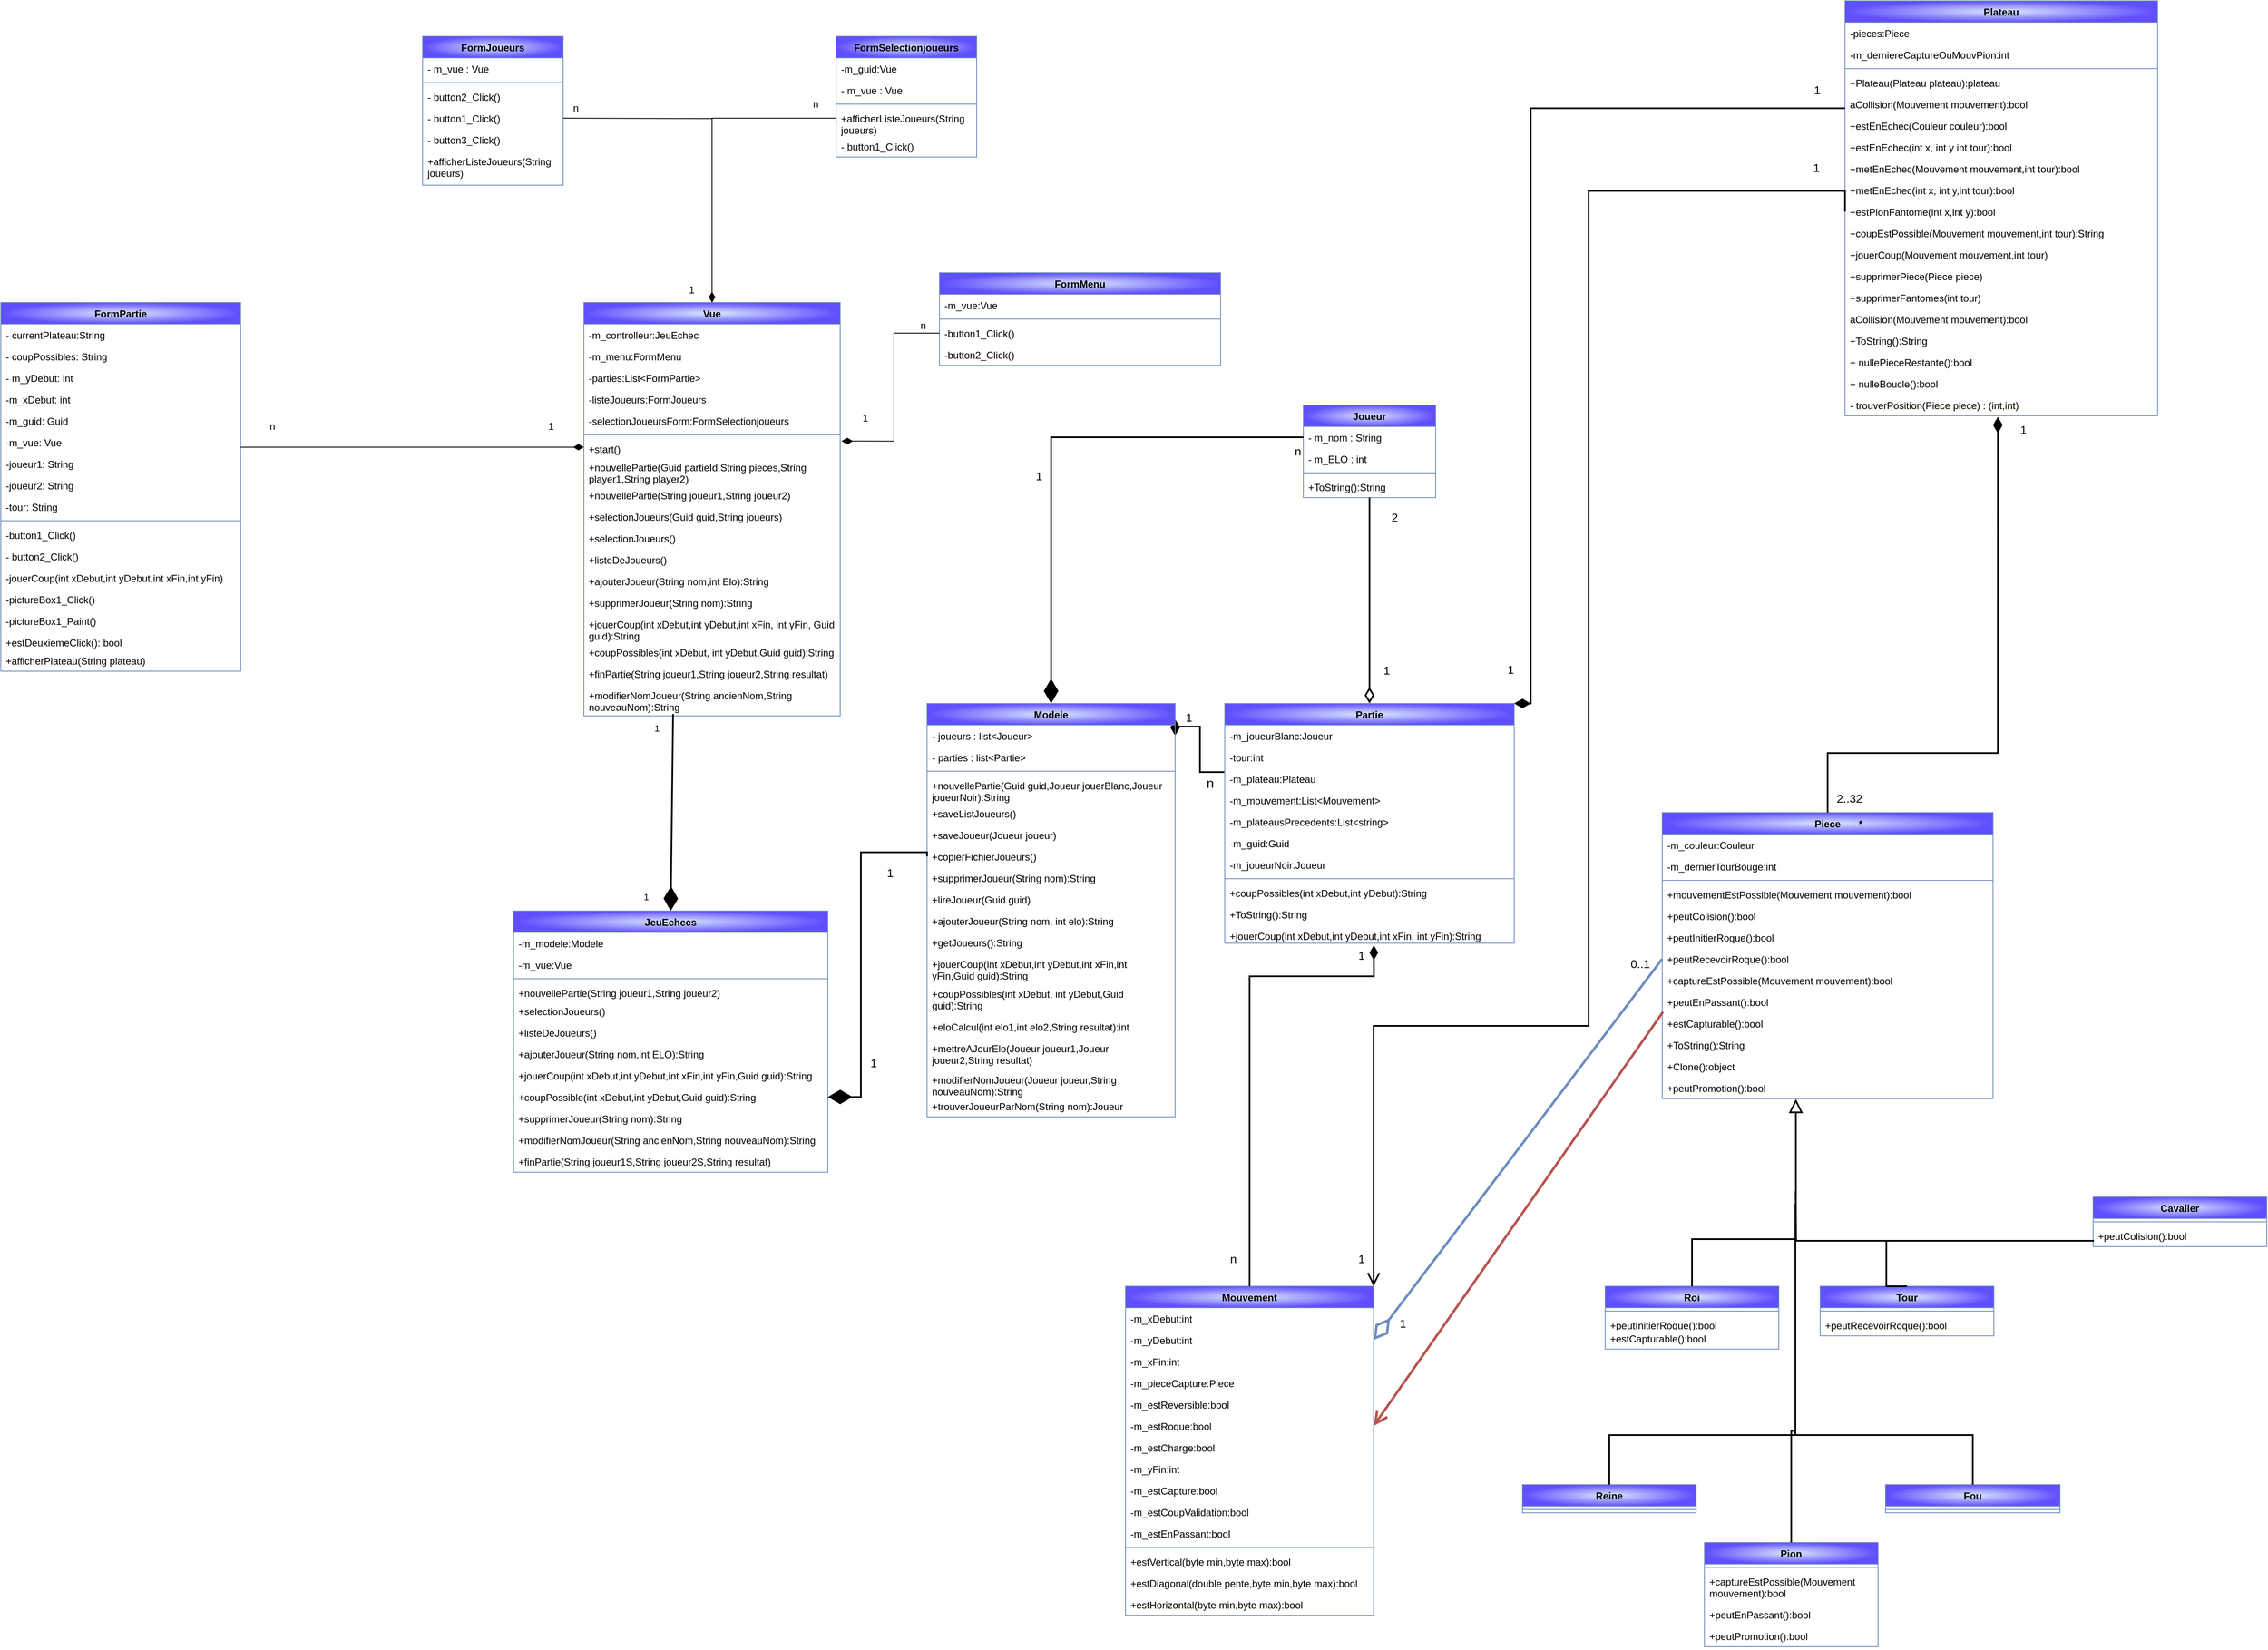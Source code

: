 <mxfile version="26.1.3">
  <diagram name="Page-1" id="hR05zeLPvZTEK__Hz8Ri">
    <mxGraphModel dx="3724" dy="2111" grid="1" gridSize="10" guides="1" tooltips="1" connect="1" arrows="1" fold="1" page="1" pageScale="1" pageWidth="827" pageHeight="1169" math="0" shadow="0">
      <root>
        <mxCell id="0" />
        <mxCell id="1" parent="0" />
        <mxCell id="CBi6CfC0yBlEgaD9gdYx-1" value="JeuEchecs" style="swimlane;fontStyle=1;align=center;verticalAlign=top;childLayout=stackLayout;horizontal=1;startSize=26;horizontalStack=0;resizeParent=1;resizeParentMax=0;resizeLast=0;collapsible=1;marginBottom=0;whiteSpace=wrap;html=1;fillColor=#dae8fc;strokeColor=#6c8ebf;fillStyle=auto;gradientColor=#604FFF;gradientDirection=radial;" parent="1" vertex="1">
          <mxGeometry x="-520" y="281" width="380" height="316" as="geometry" />
        </mxCell>
        <mxCell id="CBi6CfC0yBlEgaD9gdYx-182" value="-m_modele:Modele" style="text;strokeColor=none;fillColor=none;align=left;verticalAlign=top;spacingLeft=4;spacingRight=4;overflow=hidden;rotatable=0;points=[[0,0.5],[1,0.5]];portConstraint=eastwest;whiteSpace=wrap;html=1;" parent="CBi6CfC0yBlEgaD9gdYx-1" vertex="1">
          <mxGeometry y="26" width="380" height="26" as="geometry" />
        </mxCell>
        <mxCell id="CBi6CfC0yBlEgaD9gdYx-183" value="-m_vue:Vue" style="text;strokeColor=none;fillColor=none;align=left;verticalAlign=top;spacingLeft=4;spacingRight=4;overflow=hidden;rotatable=0;points=[[0,0.5],[1,0.5]];portConstraint=eastwest;whiteSpace=wrap;html=1;" parent="CBi6CfC0yBlEgaD9gdYx-1" vertex="1">
          <mxGeometry y="52" width="380" height="26" as="geometry" />
        </mxCell>
        <mxCell id="CBi6CfC0yBlEgaD9gdYx-2" value="" style="line;strokeWidth=1;fillColor=none;align=left;verticalAlign=middle;spacingTop=-1;spacingLeft=3;spacingRight=3;rotatable=0;labelPosition=right;points=[];portConstraint=eastwest;strokeColor=inherit;" parent="CBi6CfC0yBlEgaD9gdYx-1" vertex="1">
          <mxGeometry y="78" width="380" height="8" as="geometry" />
        </mxCell>
        <mxCell id="CBi6CfC0yBlEgaD9gdYx-3" value="+nouvellePartie(String joueur1,String joueur2)" style="text;strokeColor=none;fillColor=none;align=left;verticalAlign=top;spacingLeft=4;spacingRight=4;overflow=hidden;rotatable=0;points=[[0,0.5],[1,0.5]];portConstraint=eastwest;whiteSpace=wrap;html=1;" parent="CBi6CfC0yBlEgaD9gdYx-1" vertex="1">
          <mxGeometry y="86" width="380" height="22" as="geometry" />
        </mxCell>
        <mxCell id="CBi6CfC0yBlEgaD9gdYx-184" value="+selectionJoueurs()" style="text;strokeColor=none;fillColor=none;align=left;verticalAlign=top;spacingLeft=4;spacingRight=4;overflow=hidden;rotatable=0;points=[[0,0.5],[1,0.5]];portConstraint=eastwest;whiteSpace=wrap;html=1;" parent="CBi6CfC0yBlEgaD9gdYx-1" vertex="1">
          <mxGeometry y="108" width="380" height="26" as="geometry" />
        </mxCell>
        <mxCell id="CBi6CfC0yBlEgaD9gdYx-185" value="+listeDeJoueurs()" style="text;strokeColor=none;fillColor=none;align=left;verticalAlign=top;spacingLeft=4;spacingRight=4;overflow=hidden;rotatable=0;points=[[0,0.5],[1,0.5]];portConstraint=eastwest;whiteSpace=wrap;html=1;" parent="CBi6CfC0yBlEgaD9gdYx-1" vertex="1">
          <mxGeometry y="134" width="380" height="26" as="geometry" />
        </mxCell>
        <mxCell id="CBi6CfC0yBlEgaD9gdYx-187" value="+ajouterJoueur(String nom,int ELO):String" style="text;strokeColor=none;fillColor=none;align=left;verticalAlign=top;spacingLeft=4;spacingRight=4;overflow=hidden;rotatable=0;points=[[0,0.5],[1,0.5]];portConstraint=eastwest;whiteSpace=wrap;html=1;" parent="CBi6CfC0yBlEgaD9gdYx-1" vertex="1">
          <mxGeometry y="160" width="380" height="26" as="geometry" />
        </mxCell>
        <mxCell id="CBi6CfC0yBlEgaD9gdYx-188" value="+jouerCoup(int xDebut,int yDebut,int xFin,int yFin,Guid guid):String" style="text;strokeColor=none;fillColor=none;align=left;verticalAlign=top;spacingLeft=4;spacingRight=4;overflow=hidden;rotatable=0;points=[[0,0.5],[1,0.5]];portConstraint=eastwest;whiteSpace=wrap;html=1;" parent="CBi6CfC0yBlEgaD9gdYx-1" vertex="1">
          <mxGeometry y="186" width="380" height="26" as="geometry" />
        </mxCell>
        <mxCell id="CBi6CfC0yBlEgaD9gdYx-189" value="+coupPossible(int xDebut,int yDebut,Guid guid):String" style="text;strokeColor=none;fillColor=none;align=left;verticalAlign=top;spacingLeft=4;spacingRight=4;overflow=hidden;rotatable=0;points=[[0,0.5],[1,0.5]];portConstraint=eastwest;whiteSpace=wrap;html=1;" parent="CBi6CfC0yBlEgaD9gdYx-1" vertex="1">
          <mxGeometry y="212" width="380" height="26" as="geometry" />
        </mxCell>
        <mxCell id="CBi6CfC0yBlEgaD9gdYx-186" value="+supprimerJoueur(String nom):String" style="text;strokeColor=none;fillColor=none;align=left;verticalAlign=top;spacingLeft=4;spacingRight=4;overflow=hidden;rotatable=0;points=[[0,0.5],[1,0.5]];portConstraint=eastwest;whiteSpace=wrap;html=1;" parent="CBi6CfC0yBlEgaD9gdYx-1" vertex="1">
          <mxGeometry y="238" width="380" height="26" as="geometry" />
        </mxCell>
        <mxCell id="CBi6CfC0yBlEgaD9gdYx-191" value="+modifierNomJoueur(String ancienNom,String nouveauNom):String" style="text;strokeColor=none;fillColor=none;align=left;verticalAlign=top;spacingLeft=4;spacingRight=4;overflow=hidden;rotatable=0;points=[[0,0.5],[1,0.5]];portConstraint=eastwest;whiteSpace=wrap;html=1;" parent="CBi6CfC0yBlEgaD9gdYx-1" vertex="1">
          <mxGeometry y="264" width="380" height="26" as="geometry" />
        </mxCell>
        <mxCell id="CBi6CfC0yBlEgaD9gdYx-190" value="+finPartie(String joueur1S,String joueur2S,String resultat)" style="text;strokeColor=none;fillColor=none;align=left;verticalAlign=top;spacingLeft=4;spacingRight=4;overflow=hidden;rotatable=0;points=[[0,0.5],[1,0.5]];portConstraint=eastwest;whiteSpace=wrap;html=1;" parent="CBi6CfC0yBlEgaD9gdYx-1" vertex="1">
          <mxGeometry y="290" width="380" height="26" as="geometry" />
        </mxCell>
        <mxCell id="CBi6CfC0yBlEgaD9gdYx-6" value="Partie" style="swimlane;fontStyle=1;align=center;verticalAlign=top;childLayout=stackLayout;horizontal=1;startSize=26;horizontalStack=0;resizeParent=1;resizeParentMax=0;resizeLast=0;collapsible=1;marginBottom=0;whiteSpace=wrap;html=1;fillColor=#dae8fc;strokeColor=#6c8ebf;fillStyle=auto;gradientColor=#604FFF;gradientDirection=radial;" parent="1" vertex="1">
          <mxGeometry x="340" y="30" width="350" height="290" as="geometry" />
        </mxCell>
        <mxCell id="CBi6CfC0yBlEgaD9gdYx-206" value="-m_joueurBlanc:Joueur" style="text;strokeColor=none;fillColor=none;align=left;verticalAlign=top;spacingLeft=4;spacingRight=4;overflow=hidden;rotatable=0;points=[[0,0.5],[1,0.5]];portConstraint=eastwest;whiteSpace=wrap;html=1;" parent="CBi6CfC0yBlEgaD9gdYx-6" vertex="1">
          <mxGeometry y="26" width="350" height="26" as="geometry" />
        </mxCell>
        <mxCell id="CBi6CfC0yBlEgaD9gdYx-7" value="-tour:int" style="text;strokeColor=none;fillColor=none;align=left;verticalAlign=top;spacingLeft=4;spacingRight=4;overflow=hidden;rotatable=0;points=[[0,0.5],[1,0.5]];portConstraint=eastwest;whiteSpace=wrap;html=1;" parent="CBi6CfC0yBlEgaD9gdYx-6" vertex="1">
          <mxGeometry y="52" width="350" height="26" as="geometry" />
        </mxCell>
        <mxCell id="CBi6CfC0yBlEgaD9gdYx-212" value="-m_plateau:Plateau" style="text;strokeColor=none;fillColor=none;align=left;verticalAlign=top;spacingLeft=4;spacingRight=4;overflow=hidden;rotatable=0;points=[[0,0.5],[1,0.5]];portConstraint=eastwest;whiteSpace=wrap;html=1;" parent="CBi6CfC0yBlEgaD9gdYx-6" vertex="1">
          <mxGeometry y="78" width="350" height="26" as="geometry" />
        </mxCell>
        <mxCell id="CBi6CfC0yBlEgaD9gdYx-213" value="-m_mouvement:List&amp;lt;Mouvement&amp;gt;" style="text;strokeColor=none;fillColor=none;align=left;verticalAlign=top;spacingLeft=4;spacingRight=4;overflow=hidden;rotatable=0;points=[[0,0.5],[1,0.5]];portConstraint=eastwest;whiteSpace=wrap;html=1;" parent="CBi6CfC0yBlEgaD9gdYx-6" vertex="1">
          <mxGeometry y="104" width="350" height="26" as="geometry" />
        </mxCell>
        <mxCell id="CBi6CfC0yBlEgaD9gdYx-214" value="-m_plateausPrecedents:List&amp;lt;string&amp;gt;" style="text;strokeColor=none;fillColor=none;align=left;verticalAlign=top;spacingLeft=4;spacingRight=4;overflow=hidden;rotatable=0;points=[[0,0.5],[1,0.5]];portConstraint=eastwest;whiteSpace=wrap;html=1;" parent="CBi6CfC0yBlEgaD9gdYx-6" vertex="1">
          <mxGeometry y="130" width="350" height="26" as="geometry" />
        </mxCell>
        <mxCell id="CBi6CfC0yBlEgaD9gdYx-215" value="-m_guid:Guid" style="text;strokeColor=none;fillColor=none;align=left;verticalAlign=top;spacingLeft=4;spacingRight=4;overflow=hidden;rotatable=0;points=[[0,0.5],[1,0.5]];portConstraint=eastwest;whiteSpace=wrap;html=1;" parent="CBi6CfC0yBlEgaD9gdYx-6" vertex="1">
          <mxGeometry y="156" width="350" height="26" as="geometry" />
        </mxCell>
        <mxCell id="CBi6CfC0yBlEgaD9gdYx-207" value="-m_joueurNoir:Joueur" style="text;strokeColor=none;fillColor=none;align=left;verticalAlign=top;spacingLeft=4;spacingRight=4;overflow=hidden;rotatable=0;points=[[0,0.5],[1,0.5]];portConstraint=eastwest;whiteSpace=wrap;html=1;" parent="CBi6CfC0yBlEgaD9gdYx-6" vertex="1">
          <mxGeometry y="182" width="350" height="26" as="geometry" />
        </mxCell>
        <mxCell id="CBi6CfC0yBlEgaD9gdYx-12" value="" style="line;strokeWidth=1;fillColor=none;align=left;verticalAlign=middle;spacingTop=-1;spacingLeft=3;spacingRight=3;rotatable=0;labelPosition=right;points=[];portConstraint=eastwest;strokeColor=inherit;" parent="CBi6CfC0yBlEgaD9gdYx-6" vertex="1">
          <mxGeometry y="208" width="350" height="8" as="geometry" />
        </mxCell>
        <mxCell id="CBi6CfC0yBlEgaD9gdYx-216" value="+coupPossibles(int xDebut,int yDebut):String" style="text;strokeColor=none;fillColor=none;align=left;verticalAlign=top;spacingLeft=4;spacingRight=4;overflow=hidden;rotatable=0;points=[[0,0.5],[1,0.5]];portConstraint=eastwest;whiteSpace=wrap;html=1;" parent="CBi6CfC0yBlEgaD9gdYx-6" vertex="1">
          <mxGeometry y="216" width="350" height="26" as="geometry" />
        </mxCell>
        <mxCell id="CBi6CfC0yBlEgaD9gdYx-290" value="+ToString():String" style="text;strokeColor=none;fillColor=none;align=left;verticalAlign=top;spacingLeft=4;spacingRight=4;overflow=hidden;rotatable=0;points=[[0,0.5],[1,0.5]];portConstraint=eastwest;whiteSpace=wrap;html=1;" parent="CBi6CfC0yBlEgaD9gdYx-6" vertex="1">
          <mxGeometry y="242" width="350" height="26" as="geometry" />
        </mxCell>
        <mxCell id="CBi6CfC0yBlEgaD9gdYx-13" value="+jouerCoup(int xDebut,int yDebut,int xFin, int yFin):String" style="text;strokeColor=none;fillColor=none;align=left;verticalAlign=top;spacingLeft=4;spacingRight=4;overflow=hidden;rotatable=0;points=[[0,0.5],[1,0.5]];portConstraint=eastwest;whiteSpace=wrap;html=1;" parent="CBi6CfC0yBlEgaD9gdYx-6" vertex="1">
          <mxGeometry y="268" width="350" height="22" as="geometry" />
        </mxCell>
        <mxCell id="CBi6CfC0yBlEgaD9gdYx-18" value="Plateau" style="swimlane;fontStyle=1;align=center;verticalAlign=top;childLayout=stackLayout;horizontal=1;startSize=26;horizontalStack=0;resizeParent=1;resizeParentMax=0;resizeLast=0;collapsible=1;marginBottom=0;whiteSpace=wrap;html=1;fillColor=#dae8fc;strokeColor=#6c8ebf;fillStyle=auto;gradientColor=#604FFF;gradientDirection=radial;" parent="1" vertex="1">
          <mxGeometry x="1090" y="-820" width="378" height="502" as="geometry">
            <mxRectangle x="673" y="79" width="80" height="30" as="alternateBounds" />
          </mxGeometry>
        </mxCell>
        <mxCell id="CBi6CfC0yBlEgaD9gdYx-229" value="-pieces:Piece" style="text;strokeColor=none;fillColor=none;align=left;verticalAlign=top;spacingLeft=4;spacingRight=4;overflow=hidden;rotatable=0;points=[[0,0.5],[1,0.5]];portConstraint=eastwest;whiteSpace=wrap;html=1;" parent="CBi6CfC0yBlEgaD9gdYx-18" vertex="1">
          <mxGeometry y="26" width="378" height="26" as="geometry" />
        </mxCell>
        <mxCell id="CBi6CfC0yBlEgaD9gdYx-19" value="-m_derniereCaptureOuMouvPion:int" style="text;strokeColor=none;fillColor=none;align=left;verticalAlign=top;spacingLeft=4;spacingRight=4;overflow=hidden;rotatable=0;points=[[0,0.5],[1,0.5]];portConstraint=eastwest;whiteSpace=wrap;html=1;" parent="CBi6CfC0yBlEgaD9gdYx-18" vertex="1">
          <mxGeometry y="52" width="378" height="26" as="geometry" />
        </mxCell>
        <mxCell id="CBi6CfC0yBlEgaD9gdYx-20" value="" style="line;strokeWidth=1;fillColor=none;align=left;verticalAlign=middle;spacingTop=-1;spacingLeft=3;spacingRight=3;rotatable=0;labelPosition=right;points=[];portConstraint=eastwest;strokeColor=inherit;" parent="CBi6CfC0yBlEgaD9gdYx-18" vertex="1">
          <mxGeometry y="78" width="378" height="8" as="geometry" />
        </mxCell>
        <mxCell id="Jj5W_WK3f6zKs74hFXm6-1" value="+Plateau(Plateau plateau):plateau" style="text;strokeColor=none;fillColor=none;align=left;verticalAlign=top;spacingLeft=4;spacingRight=4;overflow=hidden;rotatable=0;points=[[0,0.5],[1,0.5]];portConstraint=eastwest;whiteSpace=wrap;html=1;" vertex="1" parent="CBi6CfC0yBlEgaD9gdYx-18">
          <mxGeometry y="86" width="378" height="26" as="geometry" />
        </mxCell>
        <mxCell id="Jj5W_WK3f6zKs74hFXm6-3" value="aCollision(Mouvement mouvement):bool" style="text;strokeColor=none;fillColor=none;align=left;verticalAlign=top;spacingLeft=4;spacingRight=4;overflow=hidden;rotatable=0;points=[[0,0.5],[1,0.5]];portConstraint=eastwest;whiteSpace=wrap;html=1;" vertex="1" parent="CBi6CfC0yBlEgaD9gdYx-18">
          <mxGeometry y="112" width="378" height="26" as="geometry" />
        </mxCell>
        <mxCell id="CBi6CfC0yBlEgaD9gdYx-230" value="+estEnEchec(Couleur couleur):bool" style="text;strokeColor=none;fillColor=none;align=left;verticalAlign=top;spacingLeft=4;spacingRight=4;overflow=hidden;rotatable=0;points=[[0,0.5],[1,0.5]];portConstraint=eastwest;whiteSpace=wrap;html=1;" parent="CBi6CfC0yBlEgaD9gdYx-18" vertex="1">
          <mxGeometry y="138" width="378" height="26" as="geometry" />
        </mxCell>
        <mxCell id="Jj5W_WK3f6zKs74hFXm6-11" value="+estEnEchec(int x, int y int tour):bool" style="text;strokeColor=none;fillColor=none;align=left;verticalAlign=top;spacingLeft=4;spacingRight=4;overflow=hidden;rotatable=0;points=[[0,0.5],[1,0.5]];portConstraint=eastwest;whiteSpace=wrap;html=1;" vertex="1" parent="CBi6CfC0yBlEgaD9gdYx-18">
          <mxGeometry y="164" width="378" height="26" as="geometry" />
        </mxCell>
        <mxCell id="CBi6CfC0yBlEgaD9gdYx-21" value="+metEnEchec(Mouvement mouvement,int tour):bool" style="text;strokeColor=none;fillColor=none;align=left;verticalAlign=top;spacingLeft=4;spacingRight=4;overflow=hidden;rotatable=0;points=[[0,0.5],[1,0.5]];portConstraint=eastwest;whiteSpace=wrap;html=1;" parent="CBi6CfC0yBlEgaD9gdYx-18" vertex="1">
          <mxGeometry y="190" width="378" height="26" as="geometry" />
        </mxCell>
        <mxCell id="Jj5W_WK3f6zKs74hFXm6-12" value="+metEnEchec(int x, int y,int tour):bool" style="text;strokeColor=none;fillColor=none;align=left;verticalAlign=top;spacingLeft=4;spacingRight=4;overflow=hidden;rotatable=0;points=[[0,0.5],[1,0.5]];portConstraint=eastwest;whiteSpace=wrap;html=1;" vertex="1" parent="CBi6CfC0yBlEgaD9gdYx-18">
          <mxGeometry y="216" width="378" height="26" as="geometry" />
        </mxCell>
        <mxCell id="CBi6CfC0yBlEgaD9gdYx-231" value="+estPionFantome(int x,int y):bool" style="text;strokeColor=none;fillColor=none;align=left;verticalAlign=top;spacingLeft=4;spacingRight=4;overflow=hidden;rotatable=0;points=[[0,0.5],[1,0.5]];portConstraint=eastwest;whiteSpace=wrap;html=1;" parent="CBi6CfC0yBlEgaD9gdYx-18" vertex="1">
          <mxGeometry y="242" width="378" height="26" as="geometry" />
        </mxCell>
        <mxCell id="CBi6CfC0yBlEgaD9gdYx-232" value="+coupEstPossible(Mouvement mouvement,int tour):String" style="text;strokeColor=none;fillColor=none;align=left;verticalAlign=top;spacingLeft=4;spacingRight=4;overflow=hidden;rotatable=0;points=[[0,0.5],[1,0.5]];portConstraint=eastwest;whiteSpace=wrap;html=1;" parent="CBi6CfC0yBlEgaD9gdYx-18" vertex="1">
          <mxGeometry y="268" width="378" height="26" as="geometry" />
        </mxCell>
        <mxCell id="CBi6CfC0yBlEgaD9gdYx-233" value="+jouerCoup(Mouvement mouvement,int tour)" style="text;strokeColor=none;fillColor=none;align=left;verticalAlign=top;spacingLeft=4;spacingRight=4;overflow=hidden;rotatable=0;points=[[0,0.5],[1,0.5]];portConstraint=eastwest;whiteSpace=wrap;html=1;" parent="CBi6CfC0yBlEgaD9gdYx-18" vertex="1">
          <mxGeometry y="294" width="378" height="26" as="geometry" />
        </mxCell>
        <mxCell id="CBi6CfC0yBlEgaD9gdYx-234" value="+supprimerPiece(Piece piece)" style="text;strokeColor=none;fillColor=none;align=left;verticalAlign=top;spacingLeft=4;spacingRight=4;overflow=hidden;rotatable=0;points=[[0,0.5],[1,0.5]];portConstraint=eastwest;whiteSpace=wrap;html=1;" parent="CBi6CfC0yBlEgaD9gdYx-18" vertex="1">
          <mxGeometry y="320" width="378" height="26" as="geometry" />
        </mxCell>
        <mxCell id="CBi6CfC0yBlEgaD9gdYx-235" value="+supprimerFantomes(int tour)" style="text;strokeColor=none;fillColor=none;align=left;verticalAlign=top;spacingLeft=4;spacingRight=4;overflow=hidden;rotatable=0;points=[[0,0.5],[1,0.5]];portConstraint=eastwest;whiteSpace=wrap;html=1;" parent="CBi6CfC0yBlEgaD9gdYx-18" vertex="1">
          <mxGeometry y="346" width="378" height="26" as="geometry" />
        </mxCell>
        <mxCell id="CBi6CfC0yBlEgaD9gdYx-236" value="aCollision(Mouvement mouvement):bool" style="text;strokeColor=none;fillColor=none;align=left;verticalAlign=top;spacingLeft=4;spacingRight=4;overflow=hidden;rotatable=0;points=[[0,0.5],[1,0.5]];portConstraint=eastwest;whiteSpace=wrap;html=1;" parent="CBi6CfC0yBlEgaD9gdYx-18" vertex="1">
          <mxGeometry y="372" width="378" height="26" as="geometry" />
        </mxCell>
        <mxCell id="CBi6CfC0yBlEgaD9gdYx-289" value="+ToString():String" style="text;strokeColor=none;fillColor=none;align=left;verticalAlign=top;spacingLeft=4;spacingRight=4;overflow=hidden;rotatable=0;points=[[0,0.5],[1,0.5]];portConstraint=eastwest;whiteSpace=wrap;html=1;" parent="CBi6CfC0yBlEgaD9gdYx-18" vertex="1">
          <mxGeometry y="398" width="378" height="26" as="geometry" />
        </mxCell>
        <mxCell id="Jj5W_WK3f6zKs74hFXm6-2" value="+ nullePieceRestante():bool" style="text;strokeColor=none;fillColor=none;align=left;verticalAlign=top;spacingLeft=4;spacingRight=4;overflow=hidden;rotatable=0;points=[[0,0.5],[1,0.5]];portConstraint=eastwest;whiteSpace=wrap;html=1;" vertex="1" parent="CBi6CfC0yBlEgaD9gdYx-18">
          <mxGeometry y="424" width="378" height="26" as="geometry" />
        </mxCell>
        <mxCell id="Jj5W_WK3f6zKs74hFXm6-7" value="+ nulleBoucle():bool" style="text;strokeColor=none;fillColor=none;align=left;verticalAlign=top;spacingLeft=4;spacingRight=4;overflow=hidden;rotatable=0;points=[[0,0.5],[1,0.5]];portConstraint=eastwest;whiteSpace=wrap;html=1;" vertex="1" parent="CBi6CfC0yBlEgaD9gdYx-18">
          <mxGeometry y="450" width="378" height="26" as="geometry" />
        </mxCell>
        <mxCell id="Jj5W_WK3f6zKs74hFXm6-6" value="- trouverPosition(Piece piece) : (int,int)" style="text;strokeColor=none;fillColor=none;align=left;verticalAlign=top;spacingLeft=4;spacingRight=4;overflow=hidden;rotatable=0;points=[[0,0.5],[1,0.5]];portConstraint=eastwest;whiteSpace=wrap;html=1;" vertex="1" parent="CBi6CfC0yBlEgaD9gdYx-18">
          <mxGeometry y="476" width="378" height="26" as="geometry" />
        </mxCell>
        <mxCell id="CBi6CfC0yBlEgaD9gdYx-30" value="&lt;span style=&quot;white-space: pre;&quot;&gt;&#x9;&lt;/span&gt;Piece&lt;span style=&quot;white-space: pre;&quot;&gt;&#x9;&lt;/span&gt;*" style="swimlane;fontStyle=1;align=center;verticalAlign=top;childLayout=stackLayout;horizontal=1;startSize=26;horizontalStack=0;resizeParent=1;resizeParentMax=0;resizeLast=0;collapsible=1;marginBottom=0;whiteSpace=wrap;html=1;fillColor=#dae8fc;strokeColor=#6c8ebf;fillStyle=auto;gradientColor=#604FFF;gradientDirection=radial;" parent="1" vertex="1">
          <mxGeometry x="869" y="162" width="400" height="346" as="geometry">
            <mxRectangle x="602" y="308" width="130" height="30" as="alternateBounds" />
          </mxGeometry>
        </mxCell>
        <mxCell id="CBi6CfC0yBlEgaD9gdYx-31" value="-m_couleur:Couleur" style="text;strokeColor=none;fillColor=none;align=left;verticalAlign=top;spacingLeft=4;spacingRight=4;overflow=hidden;rotatable=0;points=[[0,0.5],[1,0.5]];portConstraint=eastwest;whiteSpace=wrap;html=1;" parent="CBi6CfC0yBlEgaD9gdYx-30" vertex="1">
          <mxGeometry y="26" width="400" height="26" as="geometry" />
        </mxCell>
        <mxCell id="CBi6CfC0yBlEgaD9gdYx-32" value="-m_dernierTourBouge:int" style="text;strokeColor=none;fillColor=none;align=left;verticalAlign=top;spacingLeft=4;spacingRight=4;overflow=hidden;rotatable=0;points=[[0,0.5],[1,0.5]];portConstraint=eastwest;whiteSpace=wrap;html=1;" parent="CBi6CfC0yBlEgaD9gdYx-30" vertex="1">
          <mxGeometry y="52" width="400" height="26" as="geometry" />
        </mxCell>
        <mxCell id="CBi6CfC0yBlEgaD9gdYx-33" value="" style="line;strokeWidth=1;fillColor=none;align=left;verticalAlign=middle;spacingTop=-1;spacingLeft=3;spacingRight=3;rotatable=0;labelPosition=right;points=[];portConstraint=eastwest;strokeColor=inherit;" parent="CBi6CfC0yBlEgaD9gdYx-30" vertex="1">
          <mxGeometry y="78" width="400" height="8" as="geometry" />
        </mxCell>
        <mxCell id="CBi6CfC0yBlEgaD9gdYx-34" value="+mouvementEstPossible(Mouvement mouvement):bool" style="text;strokeColor=none;fillColor=none;align=left;verticalAlign=top;spacingLeft=4;spacingRight=4;overflow=hidden;rotatable=0;points=[[0,0.5],[1,0.5]];portConstraint=eastwest;whiteSpace=wrap;html=1;" parent="CBi6CfC0yBlEgaD9gdYx-30" vertex="1">
          <mxGeometry y="86" width="400" height="26" as="geometry" />
        </mxCell>
        <mxCell id="CBi6CfC0yBlEgaD9gdYx-238" value="+peutColision():bool" style="text;strokeColor=none;fillColor=none;align=left;verticalAlign=top;spacingLeft=4;spacingRight=4;overflow=hidden;rotatable=0;points=[[0,0.5],[1,0.5]];portConstraint=eastwest;whiteSpace=wrap;html=1;" parent="CBi6CfC0yBlEgaD9gdYx-30" vertex="1">
          <mxGeometry y="112" width="400" height="26" as="geometry" />
        </mxCell>
        <mxCell id="CBi6CfC0yBlEgaD9gdYx-239" value="+peutInitierRoque():bool" style="text;strokeColor=none;fillColor=none;align=left;verticalAlign=top;spacingLeft=4;spacingRight=4;overflow=hidden;rotatable=0;points=[[0,0.5],[1,0.5]];portConstraint=eastwest;whiteSpace=wrap;html=1;" parent="CBi6CfC0yBlEgaD9gdYx-30" vertex="1">
          <mxGeometry y="138" width="400" height="26" as="geometry" />
        </mxCell>
        <mxCell id="CBi6CfC0yBlEgaD9gdYx-240" value="+peutRecevoirRoque():bool" style="text;strokeColor=none;fillColor=none;align=left;verticalAlign=top;spacingLeft=4;spacingRight=4;overflow=hidden;rotatable=0;points=[[0,0.5],[1,0.5]];portConstraint=eastwest;whiteSpace=wrap;html=1;" parent="CBi6CfC0yBlEgaD9gdYx-30" vertex="1">
          <mxGeometry y="164" width="400" height="26" as="geometry" />
        </mxCell>
        <mxCell id="CBi6CfC0yBlEgaD9gdYx-237" value="+captureEstPossible(Mouvement mouvement):bool" style="text;strokeColor=none;fillColor=none;align=left;verticalAlign=top;spacingLeft=4;spacingRight=4;overflow=hidden;rotatable=0;points=[[0,0.5],[1,0.5]];portConstraint=eastwest;whiteSpace=wrap;html=1;" parent="CBi6CfC0yBlEgaD9gdYx-30" vertex="1">
          <mxGeometry y="190" width="400" height="26" as="geometry" />
        </mxCell>
        <mxCell id="CBi6CfC0yBlEgaD9gdYx-242" value="+peutEnPassant():bool" style="text;strokeColor=none;fillColor=none;align=left;verticalAlign=top;spacingLeft=4;spacingRight=4;overflow=hidden;rotatable=0;points=[[0,0.5],[1,0.5]];portConstraint=eastwest;whiteSpace=wrap;html=1;" parent="CBi6CfC0yBlEgaD9gdYx-30" vertex="1">
          <mxGeometry y="216" width="400" height="26" as="geometry" />
        </mxCell>
        <mxCell id="CBi6CfC0yBlEgaD9gdYx-243" value="+estCapturable():bool" style="text;strokeColor=none;fillColor=none;align=left;verticalAlign=top;spacingLeft=4;spacingRight=4;overflow=hidden;rotatable=0;points=[[0,0.5],[1,0.5]];portConstraint=eastwest;whiteSpace=wrap;html=1;" parent="CBi6CfC0yBlEgaD9gdYx-30" vertex="1">
          <mxGeometry y="242" width="400" height="26" as="geometry" />
        </mxCell>
        <mxCell id="CBi6CfC0yBlEgaD9gdYx-244" value="+ToString():String" style="text;strokeColor=none;fillColor=none;align=left;verticalAlign=top;spacingLeft=4;spacingRight=4;overflow=hidden;rotatable=0;points=[[0,0.5],[1,0.5]];portConstraint=eastwest;whiteSpace=wrap;html=1;" parent="CBi6CfC0yBlEgaD9gdYx-30" vertex="1">
          <mxGeometry y="268" width="400" height="26" as="geometry" />
        </mxCell>
        <mxCell id="CBi6CfC0yBlEgaD9gdYx-245" value="+Clone():object" style="text;strokeColor=none;fillColor=none;align=left;verticalAlign=top;spacingLeft=4;spacingRight=4;overflow=hidden;rotatable=0;points=[[0,0.5],[1,0.5]];portConstraint=eastwest;whiteSpace=wrap;html=1;" parent="CBi6CfC0yBlEgaD9gdYx-30" vertex="1">
          <mxGeometry y="294" width="400" height="26" as="geometry" />
        </mxCell>
        <mxCell id="CBi6CfC0yBlEgaD9gdYx-241" value="+peutPromotion():bool" style="text;strokeColor=none;fillColor=none;align=left;verticalAlign=top;spacingLeft=4;spacingRight=4;overflow=hidden;rotatable=0;points=[[0,0.5],[1,0.5]];portConstraint=eastwest;whiteSpace=wrap;html=1;" parent="CBi6CfC0yBlEgaD9gdYx-30" vertex="1">
          <mxGeometry y="320" width="400" height="26" as="geometry" />
        </mxCell>
        <mxCell id="CBi6CfC0yBlEgaD9gdYx-42" value="2..32" style="text;html=1;align=center;verticalAlign=middle;resizable=0;points=[];autosize=1;strokeColor=none;fillColor=none;fontSize=14;" parent="1" vertex="1">
          <mxGeometry x="1070" y="130" width="50" height="30" as="geometry" />
        </mxCell>
        <mxCell id="CBi6CfC0yBlEgaD9gdYx-43" value="Joueur" style="swimlane;fontStyle=1;align=center;verticalAlign=top;childLayout=stackLayout;horizontal=1;startSize=26;horizontalStack=0;resizeParent=1;resizeParentMax=0;resizeLast=0;collapsible=1;marginBottom=0;whiteSpace=wrap;html=1;fillColor=#dae8fc;strokeColor=#6c8ebf;fillStyle=auto;gradientColor=#604FFF;gradientDirection=radial;" parent="1" vertex="1">
          <mxGeometry x="435" y="-331" width="160" height="112" as="geometry" />
        </mxCell>
        <mxCell id="CBi6CfC0yBlEgaD9gdYx-44" value="- m_nom : String" style="text;strokeColor=none;fillColor=none;align=left;verticalAlign=top;spacingLeft=4;spacingRight=4;overflow=hidden;rotatable=0;points=[[0,0.5],[1,0.5]];portConstraint=eastwest;whiteSpace=wrap;html=1;" parent="CBi6CfC0yBlEgaD9gdYx-43" vertex="1">
          <mxGeometry y="26" width="160" height="26" as="geometry" />
        </mxCell>
        <mxCell id="CBi6CfC0yBlEgaD9gdYx-46" value="- m_ELO : int" style="text;strokeColor=none;fillColor=none;align=left;verticalAlign=top;spacingLeft=4;spacingRight=4;overflow=hidden;rotatable=0;points=[[0,0.5],[1,0.5]];portConstraint=eastwest;whiteSpace=wrap;html=1;" parent="CBi6CfC0yBlEgaD9gdYx-43" vertex="1">
          <mxGeometry y="52" width="160" height="26" as="geometry" />
        </mxCell>
        <mxCell id="CBi6CfC0yBlEgaD9gdYx-45" value="" style="line;strokeWidth=1;fillColor=none;align=left;verticalAlign=middle;spacingTop=-1;spacingLeft=3;spacingRight=3;rotatable=0;labelPosition=right;points=[];portConstraint=eastwest;strokeColor=inherit;" parent="CBi6CfC0yBlEgaD9gdYx-43" vertex="1">
          <mxGeometry y="78" width="160" height="8" as="geometry" />
        </mxCell>
        <mxCell id="CBi6CfC0yBlEgaD9gdYx-275" value="+ToString():String" style="text;strokeColor=none;fillColor=none;align=left;verticalAlign=top;spacingLeft=4;spacingRight=4;overflow=hidden;rotatable=0;points=[[0,0.5],[1,0.5]];portConstraint=eastwest;whiteSpace=wrap;html=1;" parent="CBi6CfC0yBlEgaD9gdYx-43" vertex="1">
          <mxGeometry y="86" width="160" height="26" as="geometry" />
        </mxCell>
        <mxCell id="CBi6CfC0yBlEgaD9gdYx-47" value="1" style="endArrow=none;html=1;endSize=12;startArrow=diamondThin;startSize=14;startFill=0;edgeStyle=orthogonalEdgeStyle;align=left;verticalAlign=bottom;rounded=0;strokeWidth=2;fontSize=14;entryX=0.5;entryY=1;entryDx=0;entryDy=0;exitX=0.5;exitY=0;exitDx=0;exitDy=0;" parent="1" source="CBi6CfC0yBlEgaD9gdYx-6" target="CBi6CfC0yBlEgaD9gdYx-43" edge="1">
          <mxGeometry x="-0.768" y="-15" relative="1" as="geometry">
            <mxPoint x="480" y="-60" as="sourcePoint" />
            <mxPoint x="460.067" y="6" as="targetPoint" />
            <Array as="points">
              <mxPoint x="515" y="-150" />
              <mxPoint x="515" y="-150" />
            </Array>
            <mxPoint as="offset" />
          </mxGeometry>
        </mxCell>
        <mxCell id="CBi6CfC0yBlEgaD9gdYx-48" value="2" style="text;html=1;align=center;verticalAlign=middle;resizable=0;points=[];autosize=1;strokeColor=none;fillColor=none;fontSize=14;" parent="1" vertex="1">
          <mxGeometry x="530" y="-210" width="30" height="30" as="geometry" />
        </mxCell>
        <mxCell id="CBi6CfC0yBlEgaD9gdYx-49" value="&lt;font style=&quot;font-size: 14px;&quot;&gt;1&lt;/font&gt;" style="endArrow=none;html=1;endSize=12;startArrow=diamondThin;startSize=14;startFill=1;edgeStyle=orthogonalEdgeStyle;align=left;verticalAlign=bottom;rounded=0;strokeWidth=2;exitX=1;exitY=0;exitDx=0;exitDy=0;" parent="1" source="CBi6CfC0yBlEgaD9gdYx-6" edge="1">
          <mxGeometry x="-0.911" y="30" relative="1" as="geometry">
            <mxPoint x="720" y="80" as="sourcePoint" />
            <mxPoint x="1090" y="-690" as="targetPoint" />
            <Array as="points">
              <mxPoint x="710" y="30" />
              <mxPoint x="710" y="-690" />
            </Array>
            <mxPoint as="offset" />
          </mxGeometry>
        </mxCell>
        <mxCell id="CBi6CfC0yBlEgaD9gdYx-50" value="1" style="edgeLabel;html=1;align=center;verticalAlign=middle;resizable=0;points=[];fontSize=14;" parent="CBi6CfC0yBlEgaD9gdYx-49" vertex="1" connectable="0">
          <mxGeometry x="0.644" y="-2" relative="1" as="geometry">
            <mxPoint x="165" y="-24" as="offset" />
          </mxGeometry>
        </mxCell>
        <mxCell id="CBi6CfC0yBlEgaD9gdYx-51" value="&lt;font style=&quot;font-size: 14px;&quot;&gt;1&lt;/font&gt;" style="endArrow=none;html=1;endSize=12;startArrow=diamondThin;startSize=14;startFill=1;edgeStyle=orthogonalEdgeStyle;align=left;verticalAlign=bottom;rounded=0;entryX=-0.002;entryY=0.163;entryDx=0;entryDy=0;strokeWidth=2;exitX=1;exitY=0.5;exitDx=0;exitDy=0;entryPerimeter=0;" parent="1" source="CBi6CfC0yBlEgaD9gdYx-68" target="CBi6CfC0yBlEgaD9gdYx-212" edge="1">
          <mxGeometry x="-0.815" y="-10" relative="1" as="geometry">
            <mxPoint x="310" y="60" as="sourcePoint" />
            <mxPoint x="322" y="123" as="targetPoint" />
            <Array as="points">
              <mxPoint x="280" y="58" />
              <mxPoint x="310" y="58" />
              <mxPoint x="310" y="113" />
              <mxPoint x="339" y="113" />
            </Array>
            <mxPoint x="10" y="-10" as="offset" />
          </mxGeometry>
        </mxCell>
        <mxCell id="CBi6CfC0yBlEgaD9gdYx-52" value="n" style="edgeLabel;html=1;align=center;verticalAlign=middle;resizable=0;points=[];fontSize=16;" parent="CBi6CfC0yBlEgaD9gdYx-51" vertex="1" connectable="0">
          <mxGeometry x="0.644" y="-2" relative="1" as="geometry">
            <mxPoint x="4" y="11" as="offset" />
          </mxGeometry>
        </mxCell>
        <mxCell id="CBi6CfC0yBlEgaD9gdYx-53" value="Roi" style="swimlane;fontStyle=1;align=center;verticalAlign=top;childLayout=stackLayout;horizontal=1;startSize=26;horizontalStack=0;resizeParent=1;resizeParentMax=0;resizeLast=0;collapsible=1;marginBottom=0;whiteSpace=wrap;html=1;fillColor=#dae8fc;strokeColor=#6c8ebf;fillStyle=auto;gradientColor=#604FFF;gradientDirection=radial;" parent="1" vertex="1">
          <mxGeometry x="800" y="735" width="210" height="76" as="geometry" />
        </mxCell>
        <mxCell id="CBi6CfC0yBlEgaD9gdYx-54" value="" style="line;strokeWidth=1;fillColor=none;align=left;verticalAlign=middle;spacingTop=-1;spacingLeft=3;spacingRight=3;rotatable=0;labelPosition=right;points=[];portConstraint=eastwest;strokeColor=inherit;" parent="CBi6CfC0yBlEgaD9gdYx-53" vertex="1">
          <mxGeometry y="26" width="210" height="8" as="geometry" />
        </mxCell>
        <mxCell id="CBi6CfC0yBlEgaD9gdYx-257" value="+peutInitierRoque():bool" style="text;strokeColor=none;fillColor=none;align=left;verticalAlign=top;spacingLeft=4;spacingRight=4;overflow=hidden;rotatable=0;points=[[0,0.5],[1,0.5]];portConstraint=eastwest;whiteSpace=wrap;html=1;" parent="CBi6CfC0yBlEgaD9gdYx-53" vertex="1">
          <mxGeometry y="34" width="210" height="16" as="geometry" />
        </mxCell>
        <mxCell id="CBi6CfC0yBlEgaD9gdYx-259" value="+estCapturable():bool" style="text;strokeColor=none;fillColor=none;align=left;verticalAlign=top;spacingLeft=4;spacingRight=4;overflow=hidden;rotatable=0;points=[[0,0.5],[1,0.5]];portConstraint=eastwest;whiteSpace=wrap;html=1;" parent="CBi6CfC0yBlEgaD9gdYx-53" vertex="1">
          <mxGeometry y="50" width="210" height="26" as="geometry" />
        </mxCell>
        <mxCell id="CBi6CfC0yBlEgaD9gdYx-55" value="Reine" style="swimlane;fontStyle=1;align=center;verticalAlign=top;childLayout=stackLayout;horizontal=1;startSize=26;horizontalStack=0;resizeParent=1;resizeParentMax=0;resizeLast=0;collapsible=1;marginBottom=0;whiteSpace=wrap;html=1;fillColor=#dae8fc;strokeColor=#6c8ebf;fillStyle=auto;gradientColor=#604FFF;gradientDirection=radial;" parent="1" vertex="1">
          <mxGeometry x="700" y="975" width="210" height="34" as="geometry" />
        </mxCell>
        <mxCell id="CBi6CfC0yBlEgaD9gdYx-56" value="" style="line;strokeWidth=1;fillColor=none;align=left;verticalAlign=middle;spacingTop=-1;spacingLeft=3;spacingRight=3;rotatable=0;labelPosition=right;points=[];portConstraint=eastwest;strokeColor=inherit;" parent="CBi6CfC0yBlEgaD9gdYx-55" vertex="1">
          <mxGeometry y="26" width="210" height="8" as="geometry" />
        </mxCell>
        <mxCell id="CBi6CfC0yBlEgaD9gdYx-57" value="Cavalier" style="swimlane;fontStyle=1;align=center;verticalAlign=top;childLayout=stackLayout;horizontal=1;startSize=26;horizontalStack=0;resizeParent=1;resizeParentMax=0;resizeLast=0;collapsible=1;marginBottom=0;whiteSpace=wrap;html=1;fillColor=#dae8fc;strokeColor=#6c8ebf;fillStyle=auto;gradientColor=#604FFF;gradientDirection=radial;" parent="1" vertex="1">
          <mxGeometry x="1390" y="627" width="210" height="60" as="geometry" />
        </mxCell>
        <mxCell id="CBi6CfC0yBlEgaD9gdYx-58" value="" style="line;strokeWidth=1;fillColor=none;align=left;verticalAlign=middle;spacingTop=-1;spacingLeft=3;spacingRight=3;rotatable=0;labelPosition=right;points=[];portConstraint=eastwest;strokeColor=inherit;" parent="CBi6CfC0yBlEgaD9gdYx-57" vertex="1">
          <mxGeometry y="26" width="210" height="8" as="geometry" />
        </mxCell>
        <mxCell id="CBi6CfC0yBlEgaD9gdYx-249" value="+peutColision():bool" style="text;strokeColor=none;fillColor=none;align=left;verticalAlign=top;spacingLeft=4;spacingRight=4;overflow=hidden;rotatable=0;points=[[0,0.5],[1,0.5]];portConstraint=eastwest;whiteSpace=wrap;html=1;" parent="CBi6CfC0yBlEgaD9gdYx-57" vertex="1">
          <mxGeometry y="34" width="210" height="26" as="geometry" />
        </mxCell>
        <mxCell id="CBi6CfC0yBlEgaD9gdYx-59" value="Fou" style="swimlane;fontStyle=1;align=center;verticalAlign=top;childLayout=stackLayout;horizontal=1;startSize=26;horizontalStack=0;resizeParent=1;resizeParentMax=0;resizeLast=0;collapsible=1;marginBottom=0;whiteSpace=wrap;html=1;fillColor=#dae8fc;strokeColor=#6c8ebf;fillStyle=auto;gradientColor=#604FFF;gradientDirection=radial;" parent="1" vertex="1">
          <mxGeometry x="1139" y="975" width="211" height="34" as="geometry" />
        </mxCell>
        <mxCell id="CBi6CfC0yBlEgaD9gdYx-60" value="" style="line;strokeWidth=1;fillColor=none;align=left;verticalAlign=middle;spacingTop=-1;spacingLeft=3;spacingRight=3;rotatable=0;labelPosition=right;points=[];portConstraint=eastwest;strokeColor=inherit;" parent="CBi6CfC0yBlEgaD9gdYx-59" vertex="1">
          <mxGeometry y="26" width="211" height="8" as="geometry" />
        </mxCell>
        <mxCell id="CBi6CfC0yBlEgaD9gdYx-61" value="Pion" style="swimlane;fontStyle=1;align=center;verticalAlign=top;childLayout=stackLayout;horizontal=1;startSize=26;horizontalStack=0;resizeParent=1;resizeParentMax=0;resizeLast=0;collapsible=1;marginBottom=0;whiteSpace=wrap;html=1;fillColor=#dae8fc;strokeColor=#6c8ebf;fillStyle=auto;gradientColor=#604FFF;gradientDirection=radial;" parent="1" vertex="1">
          <mxGeometry x="920" y="1045" width="210" height="126" as="geometry" />
        </mxCell>
        <mxCell id="CBi6CfC0yBlEgaD9gdYx-63" value="" style="line;strokeWidth=1;fillColor=none;align=left;verticalAlign=middle;spacingTop=-1;spacingLeft=3;spacingRight=3;rotatable=0;labelPosition=right;points=[];portConstraint=eastwest;strokeColor=inherit;" parent="CBi6CfC0yBlEgaD9gdYx-61" vertex="1">
          <mxGeometry y="26" width="210" height="8" as="geometry" />
        </mxCell>
        <mxCell id="CBi6CfC0yBlEgaD9gdYx-267" value="+captureEstPossible(Mouvement mouvement):bool" style="text;strokeColor=none;fillColor=none;align=left;verticalAlign=top;spacingLeft=4;spacingRight=4;overflow=hidden;rotatable=0;points=[[0,0.5],[1,0.5]];portConstraint=eastwest;whiteSpace=wrap;html=1;" parent="CBi6CfC0yBlEgaD9gdYx-61" vertex="1">
          <mxGeometry y="34" width="210" height="40" as="geometry" />
        </mxCell>
        <mxCell id="CBi6CfC0yBlEgaD9gdYx-268" value="+peutEnPassant():bool" style="text;strokeColor=none;fillColor=none;align=left;verticalAlign=top;spacingLeft=4;spacingRight=4;overflow=hidden;rotatable=0;points=[[0,0.5],[1,0.5]];portConstraint=eastwest;whiteSpace=wrap;html=1;" parent="CBi6CfC0yBlEgaD9gdYx-61" vertex="1">
          <mxGeometry y="74" width="210" height="26" as="geometry" />
        </mxCell>
        <mxCell id="CBi6CfC0yBlEgaD9gdYx-269" value="+peutPromotion():bool" style="text;strokeColor=none;fillColor=none;align=left;verticalAlign=top;spacingLeft=4;spacingRight=4;overflow=hidden;rotatable=0;points=[[0,0.5],[1,0.5]];portConstraint=eastwest;whiteSpace=wrap;html=1;" parent="CBi6CfC0yBlEgaD9gdYx-61" vertex="1">
          <mxGeometry y="100" width="210" height="26" as="geometry" />
        </mxCell>
        <mxCell id="CBi6CfC0yBlEgaD9gdYx-64" value="Tour" style="swimlane;fontStyle=1;align=center;verticalAlign=top;childLayout=stackLayout;horizontal=1;startSize=26;horizontalStack=0;resizeParent=1;resizeParentMax=0;resizeLast=0;collapsible=1;marginBottom=0;whiteSpace=wrap;html=1;fillColor=#dae8fc;strokeColor=#6c8ebf;fillStyle=auto;gradientColor=#604FFF;gradientDirection=radial;" parent="1" vertex="1">
          <mxGeometry x="1060" y="735" width="210" height="60" as="geometry" />
        </mxCell>
        <mxCell id="CBi6CfC0yBlEgaD9gdYx-65" value="" style="line;strokeWidth=1;fillColor=none;align=left;verticalAlign=middle;spacingTop=-1;spacingLeft=3;spacingRight=3;rotatable=0;labelPosition=right;points=[];portConstraint=eastwest;strokeColor=inherit;" parent="CBi6CfC0yBlEgaD9gdYx-64" vertex="1">
          <mxGeometry y="26" width="210" height="8" as="geometry" />
        </mxCell>
        <mxCell id="CBi6CfC0yBlEgaD9gdYx-254" value="+peutRecevoirRoque():bool" style="text;strokeColor=none;fillColor=none;align=left;verticalAlign=top;spacingLeft=4;spacingRight=4;overflow=hidden;rotatable=0;points=[[0,0.5],[1,0.5]];portConstraint=eastwest;whiteSpace=wrap;html=1;" parent="CBi6CfC0yBlEgaD9gdYx-64" vertex="1">
          <mxGeometry y="34" width="210" height="26" as="geometry" />
        </mxCell>
        <mxCell id="CBi6CfC0yBlEgaD9gdYx-66" value="" style="endArrow=block;endFill=0;endSize=12;html=1;rounded=0;edgeStyle=orthogonalEdgeStyle;strokeWidth=2;entryX=0.404;entryY=1.013;entryDx=0;entryDy=0;entryPerimeter=0;exitX=0;exitY=0.5;exitDx=0;exitDy=0;" parent="1" target="CBi6CfC0yBlEgaD9gdYx-241" edge="1">
          <mxGeometry width="160" relative="1" as="geometry">
            <mxPoint x="1390" y="679" as="sourcePoint" />
            <mxPoint x="1030" y="590" as="targetPoint" />
            <Array as="points">
              <mxPoint x="1390" y="680" />
              <mxPoint x="1031" y="680" />
            </Array>
          </mxGeometry>
        </mxCell>
        <mxCell id="CBi6CfC0yBlEgaD9gdYx-67" value="Modele" style="swimlane;fontStyle=1;align=center;verticalAlign=top;childLayout=stackLayout;horizontal=1;startSize=26;horizontalStack=0;resizeParent=1;resizeParentMax=0;resizeLast=0;collapsible=1;marginBottom=0;whiteSpace=wrap;html=1;fillColor=#dae8fc;strokeColor=#6c8ebf;fillStyle=auto;gradientColor=#604FFF;gradientDirection=radial;" parent="1" vertex="1">
          <mxGeometry x="-20" y="30" width="300" height="500" as="geometry" />
        </mxCell>
        <mxCell id="CBi6CfC0yBlEgaD9gdYx-68" value="- joueurs : list&amp;lt;Joueur&amp;gt;" style="text;strokeColor=none;fillColor=none;align=left;verticalAlign=top;spacingLeft=4;spacingRight=4;overflow=hidden;rotatable=0;points=[[0,0.5],[1,0.5]];portConstraint=eastwest;whiteSpace=wrap;html=1;" parent="CBi6CfC0yBlEgaD9gdYx-67" vertex="1">
          <mxGeometry y="26" width="300" height="26" as="geometry" />
        </mxCell>
        <mxCell id="CBi6CfC0yBlEgaD9gdYx-69" value="- parties : list&amp;lt;Partie&amp;gt;" style="text;strokeColor=none;fillColor=none;align=left;verticalAlign=top;spacingLeft=4;spacingRight=4;overflow=hidden;rotatable=0;points=[[0,0.5],[1,0.5]];portConstraint=eastwest;whiteSpace=wrap;html=1;" parent="CBi6CfC0yBlEgaD9gdYx-67" vertex="1">
          <mxGeometry y="52" width="300" height="26" as="geometry" />
        </mxCell>
        <mxCell id="CBi6CfC0yBlEgaD9gdYx-70" value="" style="line;strokeWidth=1;fillColor=none;align=left;verticalAlign=middle;spacingTop=-1;spacingLeft=3;spacingRight=3;rotatable=0;labelPosition=right;points=[];portConstraint=eastwest;strokeColor=inherit;" parent="CBi6CfC0yBlEgaD9gdYx-67" vertex="1">
          <mxGeometry y="78" width="300" height="8" as="geometry" />
        </mxCell>
        <mxCell id="CBi6CfC0yBlEgaD9gdYx-71" value="+nouvellePartie(Guid guid,Joueur jouerBlanc,Joueur joueurNoir):String" style="text;strokeColor=none;fillColor=none;align=left;verticalAlign=top;spacingLeft=4;spacingRight=4;overflow=hidden;rotatable=0;points=[[0,0.5],[1,0.5]];portConstraint=eastwest;whiteSpace=wrap;html=1;" parent="CBi6CfC0yBlEgaD9gdYx-67" vertex="1">
          <mxGeometry y="86" width="300" height="34" as="geometry" />
        </mxCell>
        <mxCell id="CBi6CfC0yBlEgaD9gdYx-194" value="+saveListJoueurs()" style="text;strokeColor=none;fillColor=none;align=left;verticalAlign=top;spacingLeft=4;spacingRight=4;overflow=hidden;rotatable=0;points=[[0,0.5],[1,0.5]];portConstraint=eastwest;whiteSpace=wrap;html=1;" parent="CBi6CfC0yBlEgaD9gdYx-67" vertex="1">
          <mxGeometry y="120" width="300" height="26" as="geometry" />
        </mxCell>
        <mxCell id="CBi6CfC0yBlEgaD9gdYx-193" value="+saveJoueur(Joueur joueur)" style="text;strokeColor=none;fillColor=none;align=left;verticalAlign=top;spacingLeft=4;spacingRight=4;overflow=hidden;rotatable=0;points=[[0,0.5],[1,0.5]];portConstraint=eastwest;whiteSpace=wrap;html=1;" parent="CBi6CfC0yBlEgaD9gdYx-67" vertex="1">
          <mxGeometry y="146" width="300" height="26" as="geometry" />
        </mxCell>
        <mxCell id="CBi6CfC0yBlEgaD9gdYx-195" value="+copierFichierJoueurs()" style="text;strokeColor=none;fillColor=none;align=left;verticalAlign=top;spacingLeft=4;spacingRight=4;overflow=hidden;rotatable=0;points=[[0,0.5],[1,0.5]];portConstraint=eastwest;whiteSpace=wrap;html=1;" parent="CBi6CfC0yBlEgaD9gdYx-67" vertex="1">
          <mxGeometry y="172" width="300" height="26" as="geometry" />
        </mxCell>
        <mxCell id="CBi6CfC0yBlEgaD9gdYx-196" value="+supprimerJoueur(String nom):String" style="text;strokeColor=none;fillColor=none;align=left;verticalAlign=top;spacingLeft=4;spacingRight=4;overflow=hidden;rotatable=0;points=[[0,0.5],[1,0.5]];portConstraint=eastwest;whiteSpace=wrap;html=1;" parent="CBi6CfC0yBlEgaD9gdYx-67" vertex="1">
          <mxGeometry y="198" width="300" height="26" as="geometry" />
        </mxCell>
        <mxCell id="CBi6CfC0yBlEgaD9gdYx-198" value="+lireJoueur(Guid guid)" style="text;strokeColor=none;fillColor=none;align=left;verticalAlign=top;spacingLeft=4;spacingRight=4;overflow=hidden;rotatable=0;points=[[0,0.5],[1,0.5]];portConstraint=eastwest;whiteSpace=wrap;html=1;" parent="CBi6CfC0yBlEgaD9gdYx-67" vertex="1">
          <mxGeometry y="224" width="300" height="26" as="geometry" />
        </mxCell>
        <mxCell id="CBi6CfC0yBlEgaD9gdYx-197" value="+ajouterJoueur(String nom, int elo):String" style="text;strokeColor=none;fillColor=none;align=left;verticalAlign=top;spacingLeft=4;spacingRight=4;overflow=hidden;rotatable=0;points=[[0,0.5],[1,0.5]];portConstraint=eastwest;whiteSpace=wrap;html=1;" parent="CBi6CfC0yBlEgaD9gdYx-67" vertex="1">
          <mxGeometry y="250" width="300" height="26" as="geometry" />
        </mxCell>
        <mxCell id="CBi6CfC0yBlEgaD9gdYx-199" value="+getJoueurs():String" style="text;strokeColor=none;fillColor=none;align=left;verticalAlign=top;spacingLeft=4;spacingRight=4;overflow=hidden;rotatable=0;points=[[0,0.5],[1,0.5]];portConstraint=eastwest;whiteSpace=wrap;html=1;" parent="CBi6CfC0yBlEgaD9gdYx-67" vertex="1">
          <mxGeometry y="276" width="300" height="26" as="geometry" />
        </mxCell>
        <mxCell id="CBi6CfC0yBlEgaD9gdYx-200" value="+jouerCoup(int xDebut,int yDebut,int xFin,int yFin,Guid guid):String" style="text;strokeColor=none;fillColor=none;align=left;verticalAlign=top;spacingLeft=4;spacingRight=4;overflow=hidden;rotatable=0;points=[[0,0.5],[1,0.5]];portConstraint=eastwest;whiteSpace=wrap;html=1;" parent="CBi6CfC0yBlEgaD9gdYx-67" vertex="1">
          <mxGeometry y="302" width="300" height="36" as="geometry" />
        </mxCell>
        <mxCell id="CBi6CfC0yBlEgaD9gdYx-201" value="+coupPossibles(int xDebut, int yDebut,Guid guid):String" style="text;strokeColor=none;fillColor=none;align=left;verticalAlign=top;spacingLeft=4;spacingRight=4;overflow=hidden;rotatable=0;points=[[0,0.5],[1,0.5]];portConstraint=eastwest;whiteSpace=wrap;html=1;" parent="CBi6CfC0yBlEgaD9gdYx-67" vertex="1">
          <mxGeometry y="338" width="300" height="40" as="geometry" />
        </mxCell>
        <mxCell id="CBi6CfC0yBlEgaD9gdYx-202" value="+eloCalcul(int elo1,int elo2,String resultat):int" style="text;strokeColor=none;fillColor=none;align=left;verticalAlign=top;spacingLeft=4;spacingRight=4;overflow=hidden;rotatable=0;points=[[0,0.5],[1,0.5]];portConstraint=eastwest;whiteSpace=wrap;html=1;" parent="CBi6CfC0yBlEgaD9gdYx-67" vertex="1">
          <mxGeometry y="378" width="300" height="26" as="geometry" />
        </mxCell>
        <mxCell id="CBi6CfC0yBlEgaD9gdYx-203" value="+mettreAJourElo(Joueur joueur1,Joueur joueur2,String resultat)" style="text;strokeColor=none;fillColor=none;align=left;verticalAlign=top;spacingLeft=4;spacingRight=4;overflow=hidden;rotatable=0;points=[[0,0.5],[1,0.5]];portConstraint=eastwest;whiteSpace=wrap;html=1;" parent="CBi6CfC0yBlEgaD9gdYx-67" vertex="1">
          <mxGeometry y="404" width="300" height="38" as="geometry" />
        </mxCell>
        <mxCell id="CBi6CfC0yBlEgaD9gdYx-205" value="+modifierNomJoueur(Joueur joueur,String nouveauNom):String" style="text;strokeColor=none;fillColor=none;align=left;verticalAlign=top;spacingLeft=4;spacingRight=4;overflow=hidden;rotatable=0;points=[[0,0.5],[1,0.5]];portConstraint=eastwest;whiteSpace=wrap;html=1;" parent="CBi6CfC0yBlEgaD9gdYx-67" vertex="1">
          <mxGeometry y="442" width="300" height="32" as="geometry" />
        </mxCell>
        <mxCell id="CBi6CfC0yBlEgaD9gdYx-204" value="+trouverJoueurParNom(String nom):Joueur" style="text;strokeColor=none;fillColor=none;align=left;verticalAlign=top;spacingLeft=4;spacingRight=4;overflow=hidden;rotatable=0;points=[[0,0.5],[1,0.5]];portConstraint=eastwest;whiteSpace=wrap;html=1;" parent="CBi6CfC0yBlEgaD9gdYx-67" vertex="1">
          <mxGeometry y="474" width="300" height="26" as="geometry" />
        </mxCell>
        <mxCell id="CBi6CfC0yBlEgaD9gdYx-75" value="" style="endArrow=diamondThin;endFill=1;endSize=24;html=1;rounded=0;strokeWidth=2;exitX=0;exitY=0.5;exitDx=0;exitDy=0;edgeStyle=orthogonalEdgeStyle;entryX=1;entryY=0.5;entryDx=0;entryDy=0;" parent="1" source="CBi6CfC0yBlEgaD9gdYx-195" target="CBi6CfC0yBlEgaD9gdYx-189" edge="1">
          <mxGeometry width="160" relative="1" as="geometry">
            <mxPoint x="-40.0" y="100" as="sourcePoint" />
            <mxPoint x="-100" y="365" as="targetPoint" />
            <Array as="points">
              <mxPoint x="-20" y="210" />
              <mxPoint x="-100" y="210" />
              <mxPoint x="-100" y="506" />
            </Array>
          </mxGeometry>
        </mxCell>
        <mxCell id="CBi6CfC0yBlEgaD9gdYx-76" value="1" style="text;html=1;align=center;verticalAlign=middle;resizable=0;points=[];autosize=1;strokeColor=none;fillColor=none;fontSize=14;" parent="1" vertex="1">
          <mxGeometry x="-80" y="220" width="30" height="30" as="geometry" />
        </mxCell>
        <mxCell id="CBi6CfC0yBlEgaD9gdYx-77" value="1" style="text;html=1;align=center;verticalAlign=middle;resizable=0;points=[];autosize=1;strokeColor=none;fillColor=none;fontSize=14;" parent="1" vertex="1">
          <mxGeometry x="-100" y="450" width="30" height="30" as="geometry" />
        </mxCell>
        <mxCell id="CBi6CfC0yBlEgaD9gdYx-78" value="" style="endArrow=diamondThin;endFill=1;endSize=24;html=1;rounded=0;entryX=0.5;entryY=0;entryDx=0;entryDy=0;exitX=0;exitY=0.5;exitDx=0;exitDy=0;edgeStyle=orthogonalEdgeStyle;strokeWidth=2;" parent="1" source="CBi6CfC0yBlEgaD9gdYx-44" target="CBi6CfC0yBlEgaD9gdYx-67" edge="1">
          <mxGeometry width="160" relative="1" as="geometry">
            <mxPoint x="80" y="330" as="sourcePoint" />
            <mxPoint x="240" y="330" as="targetPoint" />
          </mxGeometry>
        </mxCell>
        <mxCell id="CBi6CfC0yBlEgaD9gdYx-79" value="n" style="text;html=1;align=center;verticalAlign=middle;resizable=0;points=[];autosize=1;strokeColor=none;fillColor=none;fontSize=14;" parent="1" vertex="1">
          <mxGeometry x="413" y="-290" width="30" height="30" as="geometry" />
        </mxCell>
        <mxCell id="CBi6CfC0yBlEgaD9gdYx-80" value="1" style="text;html=1;align=center;verticalAlign=middle;resizable=0;points=[];autosize=1;strokeColor=none;fillColor=none;fontSize=14;" parent="1" vertex="1">
          <mxGeometry x="100" y="-260" width="30" height="30" as="geometry" />
        </mxCell>
        <mxCell id="CBi6CfC0yBlEgaD9gdYx-81" value="Mouvement" style="swimlane;fontStyle=1;align=center;verticalAlign=top;childLayout=stackLayout;horizontal=1;startSize=26;horizontalStack=0;resizeParent=1;resizeParentMax=0;resizeLast=0;collapsible=1;marginBottom=0;whiteSpace=wrap;html=1;fillColor=#dae8fc;strokeColor=#6c8ebf;fillStyle=auto;gradientColor=#604FFF;gradientDirection=radial;" parent="1" vertex="1">
          <mxGeometry x="220" y="735" width="300" height="398" as="geometry">
            <mxRectangle x="673" y="79" width="80" height="30" as="alternateBounds" />
          </mxGeometry>
        </mxCell>
        <mxCell id="CBi6CfC0yBlEgaD9gdYx-82" value="-m_xDebut:int" style="text;strokeColor=none;fillColor=none;align=left;verticalAlign=top;spacingLeft=4;spacingRight=4;overflow=hidden;rotatable=0;points=[[0,0.5],[1,0.5]];portConstraint=eastwest;whiteSpace=wrap;html=1;" parent="CBi6CfC0yBlEgaD9gdYx-81" vertex="1">
          <mxGeometry y="26" width="300" height="26" as="geometry" />
        </mxCell>
        <mxCell id="CBi6CfC0yBlEgaD9gdYx-217" value="-m_yDebut:int" style="text;strokeColor=none;fillColor=none;align=left;verticalAlign=top;spacingLeft=4;spacingRight=4;overflow=hidden;rotatable=0;points=[[0,0.5],[1,0.5]];portConstraint=eastwest;whiteSpace=wrap;html=1;" parent="CBi6CfC0yBlEgaD9gdYx-81" vertex="1">
          <mxGeometry y="52" width="300" height="26" as="geometry" />
        </mxCell>
        <mxCell id="CBi6CfC0yBlEgaD9gdYx-218" value="-m_xFin:int" style="text;strokeColor=none;fillColor=none;align=left;verticalAlign=top;spacingLeft=4;spacingRight=4;overflow=hidden;rotatable=0;points=[[0,0.5],[1,0.5]];portConstraint=eastwest;whiteSpace=wrap;html=1;" parent="CBi6CfC0yBlEgaD9gdYx-81" vertex="1">
          <mxGeometry y="78" width="300" height="26" as="geometry" />
        </mxCell>
        <mxCell id="CBi6CfC0yBlEgaD9gdYx-220" value="-m_pieceCapture:Piece" style="text;strokeColor=none;fillColor=none;align=left;verticalAlign=top;spacingLeft=4;spacingRight=4;overflow=hidden;rotatable=0;points=[[0,0.5],[1,0.5]];portConstraint=eastwest;whiteSpace=wrap;html=1;" parent="CBi6CfC0yBlEgaD9gdYx-81" vertex="1">
          <mxGeometry y="104" width="300" height="26" as="geometry" />
        </mxCell>
        <mxCell id="CBi6CfC0yBlEgaD9gdYx-221" value="-m_estReversible:bool" style="text;strokeColor=none;fillColor=none;align=left;verticalAlign=top;spacingLeft=4;spacingRight=4;overflow=hidden;rotatable=0;points=[[0,0.5],[1,0.5]];portConstraint=eastwest;whiteSpace=wrap;html=1;" parent="CBi6CfC0yBlEgaD9gdYx-81" vertex="1">
          <mxGeometry y="130" width="300" height="26" as="geometry" />
        </mxCell>
        <mxCell id="CBi6CfC0yBlEgaD9gdYx-222" value="-m_estRoque:bool" style="text;strokeColor=none;fillColor=none;align=left;verticalAlign=top;spacingLeft=4;spacingRight=4;overflow=hidden;rotatable=0;points=[[0,0.5],[1,0.5]];portConstraint=eastwest;whiteSpace=wrap;html=1;" parent="CBi6CfC0yBlEgaD9gdYx-81" vertex="1">
          <mxGeometry y="156" width="300" height="26" as="geometry" />
        </mxCell>
        <mxCell id="CBi6CfC0yBlEgaD9gdYx-223" value="-m_estCharge:bool" style="text;strokeColor=none;fillColor=none;align=left;verticalAlign=top;spacingLeft=4;spacingRight=4;overflow=hidden;rotatable=0;points=[[0,0.5],[1,0.5]];portConstraint=eastwest;whiteSpace=wrap;html=1;" parent="CBi6CfC0yBlEgaD9gdYx-81" vertex="1">
          <mxGeometry y="182" width="300" height="26" as="geometry" />
        </mxCell>
        <mxCell id="CBi6CfC0yBlEgaD9gdYx-219" value="-m_yFin:int" style="text;strokeColor=none;fillColor=none;align=left;verticalAlign=top;spacingLeft=4;spacingRight=4;overflow=hidden;rotatable=0;points=[[0,0.5],[1,0.5]];portConstraint=eastwest;whiteSpace=wrap;html=1;" parent="CBi6CfC0yBlEgaD9gdYx-81" vertex="1">
          <mxGeometry y="208" width="300" height="26" as="geometry" />
        </mxCell>
        <mxCell id="CBi6CfC0yBlEgaD9gdYx-225" value="-m_estCapture:bool" style="text;strokeColor=none;fillColor=none;align=left;verticalAlign=top;spacingLeft=4;spacingRight=4;overflow=hidden;rotatable=0;points=[[0,0.5],[1,0.5]];portConstraint=eastwest;whiteSpace=wrap;html=1;" parent="CBi6CfC0yBlEgaD9gdYx-81" vertex="1">
          <mxGeometry y="234" width="300" height="26" as="geometry" />
        </mxCell>
        <mxCell id="CBi6CfC0yBlEgaD9gdYx-226" value="-m_estCoupValidation:bool" style="text;strokeColor=none;fillColor=none;align=left;verticalAlign=top;spacingLeft=4;spacingRight=4;overflow=hidden;rotatable=0;points=[[0,0.5],[1,0.5]];portConstraint=eastwest;whiteSpace=wrap;html=1;" parent="CBi6CfC0yBlEgaD9gdYx-81" vertex="1">
          <mxGeometry y="260" width="300" height="26" as="geometry" />
        </mxCell>
        <mxCell id="CBi6CfC0yBlEgaD9gdYx-224" value="-m_estEnPassant:bool" style="text;strokeColor=none;fillColor=none;align=left;verticalAlign=top;spacingLeft=4;spacingRight=4;overflow=hidden;rotatable=0;points=[[0,0.5],[1,0.5]];portConstraint=eastwest;whiteSpace=wrap;html=1;" parent="CBi6CfC0yBlEgaD9gdYx-81" vertex="1">
          <mxGeometry y="286" width="300" height="26" as="geometry" />
        </mxCell>
        <mxCell id="CBi6CfC0yBlEgaD9gdYx-88" value="" style="line;strokeWidth=1;fillColor=none;align=left;verticalAlign=middle;spacingTop=-1;spacingLeft=3;spacingRight=3;rotatable=0;labelPosition=right;points=[];portConstraint=eastwest;strokeColor=inherit;" parent="CBi6CfC0yBlEgaD9gdYx-81" vertex="1">
          <mxGeometry y="312" width="300" height="8" as="geometry" />
        </mxCell>
        <mxCell id="CBi6CfC0yBlEgaD9gdYx-227" value="+estVertical(byte min,byte max):bool" style="text;strokeColor=none;fillColor=none;align=left;verticalAlign=top;spacingLeft=4;spacingRight=4;overflow=hidden;rotatable=0;points=[[0,0.5],[1,0.5]];portConstraint=eastwest;whiteSpace=wrap;html=1;" parent="CBi6CfC0yBlEgaD9gdYx-81" vertex="1">
          <mxGeometry y="320" width="300" height="26" as="geometry" />
        </mxCell>
        <mxCell id="CBi6CfC0yBlEgaD9gdYx-228" value="+estDiagonal(double pente,byte min,byte max):bool" style="text;strokeColor=none;fillColor=none;align=left;verticalAlign=top;spacingLeft=4;spacingRight=4;overflow=hidden;rotatable=0;points=[[0,0.5],[1,0.5]];portConstraint=eastwest;whiteSpace=wrap;html=1;" parent="CBi6CfC0yBlEgaD9gdYx-81" vertex="1">
          <mxGeometry y="346" width="300" height="26" as="geometry" />
        </mxCell>
        <mxCell id="CBi6CfC0yBlEgaD9gdYx-89" value="+estHorizontal(byte min,byte max):bool" style="text;strokeColor=none;fillColor=none;align=left;verticalAlign=top;spacingLeft=4;spacingRight=4;overflow=hidden;rotatable=0;points=[[0,0.5],[1,0.5]];portConstraint=eastwest;whiteSpace=wrap;html=1;" parent="CBi6CfC0yBlEgaD9gdYx-81" vertex="1">
          <mxGeometry y="372" width="300" height="26" as="geometry" />
        </mxCell>
        <mxCell id="CBi6CfC0yBlEgaD9gdYx-92" value="" style="endArrow=diamondThin;endFill=1;endSize=12;html=1;rounded=0;exitX=0.5;exitY=0;exitDx=0;exitDy=0;fontSize=14;strokeWidth=2;edgeStyle=orthogonalEdgeStyle;entryX=0.515;entryY=1.116;entryDx=0;entryDy=0;entryPerimeter=0;" parent="1" source="CBi6CfC0yBlEgaD9gdYx-81" target="CBi6CfC0yBlEgaD9gdYx-13" edge="1">
          <mxGeometry width="160" relative="1" as="geometry">
            <mxPoint x="130" y="260" as="sourcePoint" />
            <mxPoint x="550" y="320" as="targetPoint" />
            <Array as="points">
              <mxPoint x="370" y="360" />
              <mxPoint x="520" y="360" />
            </Array>
          </mxGeometry>
        </mxCell>
        <mxCell id="CBi6CfC0yBlEgaD9gdYx-93" value="1" style="text;html=1;align=center;verticalAlign=middle;resizable=0;points=[];autosize=1;strokeColor=none;fillColor=none;fontSize=14;" parent="1" vertex="1">
          <mxGeometry x="490" y="320" width="30" height="30" as="geometry" />
        </mxCell>
        <mxCell id="CBi6CfC0yBlEgaD9gdYx-94" value="n" style="text;html=1;align=center;verticalAlign=middle;resizable=0;points=[];autosize=1;strokeColor=none;fillColor=none;fontSize=14;" parent="1" vertex="1">
          <mxGeometry x="335" y="687" width="30" height="30" as="geometry" />
        </mxCell>
        <mxCell id="CBi6CfC0yBlEgaD9gdYx-95" value="" style="endArrow=open;endFill=1;endSize=12;html=1;rounded=0;entryX=1;entryY=0.5;entryDx=0;entryDy=0;exitX=0;exitY=0.5;exitDx=0;exitDy=0;fillColor=#f8cecc;strokeColor=#b85450;strokeWidth=3;" parent="1" target="CBi6CfC0yBlEgaD9gdYx-222" edge="1">
          <mxGeometry width="160" relative="1" as="geometry">
            <mxPoint x="870" y="403.0" as="sourcePoint" />
            <mxPoint x="520.0" y="800.0" as="targetPoint" />
          </mxGeometry>
        </mxCell>
        <mxCell id="CBi6CfC0yBlEgaD9gdYx-96" value="" style="endArrow=open;endFill=1;endSize=12;html=1;rounded=0;edgeStyle=orthogonalEdgeStyle;elbow=vertical;strokeWidth=2;entryX=1;entryY=0;entryDx=0;entryDy=0;exitX=0;exitY=0.5;exitDx=0;exitDy=0;" parent="1" target="CBi6CfC0yBlEgaD9gdYx-81" edge="1" source="CBi6CfC0yBlEgaD9gdYx-231">
          <mxGeometry width="160" relative="1" as="geometry">
            <mxPoint x="1090" y="-690" as="sourcePoint" />
            <mxPoint x="585" y="409" as="targetPoint" />
            <Array as="points">
              <mxPoint x="780" y="-590" />
              <mxPoint x="780" y="420" />
              <mxPoint x="520" y="420" />
            </Array>
          </mxGeometry>
        </mxCell>
        <mxCell id="CBi6CfC0yBlEgaD9gdYx-97" value="" style="endArrow=diamondThin;endFill=0;endSize=24;html=1;rounded=0;fillColor=#dae8fc;strokeColor=#6c8ebf;strokeWidth=3;exitX=0;exitY=0.5;exitDx=0;exitDy=0;entryX=1;entryY=0.5;entryDx=0;entryDy=0;" parent="1" source="CBi6CfC0yBlEgaD9gdYx-240" edge="1" target="CBi6CfC0yBlEgaD9gdYx-217">
          <mxGeometry width="160" relative="1" as="geometry">
            <mxPoint x="790" y="330" as="sourcePoint" />
            <mxPoint x="520" y="730" as="targetPoint" />
          </mxGeometry>
        </mxCell>
        <mxCell id="CBi6CfC0yBlEgaD9gdYx-98" value="1" style="text;html=1;align=center;verticalAlign=middle;resizable=0;points=[];autosize=1;strokeColor=none;fillColor=none;fontSize=14;" parent="1" vertex="1">
          <mxGeometry x="490" y="687" width="30" height="30" as="geometry" />
        </mxCell>
        <mxCell id="CBi6CfC0yBlEgaD9gdYx-99" value="0..1" style="text;html=1;align=center;verticalAlign=middle;resizable=0;points=[];autosize=1;strokeColor=none;fillColor=none;fontSize=14;" parent="1" vertex="1">
          <mxGeometry x="817" y="330" width="50" height="30" as="geometry" />
        </mxCell>
        <mxCell id="CBi6CfC0yBlEgaD9gdYx-100" value="&lt;font style=&quot;font-size: 14px;&quot;&gt;1&lt;/font&gt;" style="endArrow=none;html=1;endSize=12;startArrow=diamondThin;startSize=14;startFill=1;edgeStyle=orthogonalEdgeStyle;align=left;verticalAlign=bottom;rounded=0;strokeWidth=2;entryX=0.5;entryY=0;entryDx=0;entryDy=0;exitX=0.489;exitY=1.051;exitDx=0;exitDy=0;exitPerimeter=0;" parent="1" source="Jj5W_WK3f6zKs74hFXm6-6" target="CBi6CfC0yBlEgaD9gdYx-30" edge="1">
          <mxGeometry x="-0.922" y="25" relative="1" as="geometry">
            <mxPoint x="1279" y="-280" as="sourcePoint" />
            <mxPoint x="1400" y="280" as="targetPoint" />
            <Array as="points">
              <mxPoint x="1275" y="90" />
              <mxPoint x="1069" y="90" />
            </Array>
            <mxPoint as="offset" />
          </mxGeometry>
        </mxCell>
        <mxCell id="CBi6CfC0yBlEgaD9gdYx-103" value="FormMenu" style="swimlane;fontStyle=1;align=center;verticalAlign=top;childLayout=stackLayout;horizontal=1;startSize=26;horizontalStack=0;resizeParent=1;resizeParentMax=0;resizeLast=0;collapsible=1;marginBottom=0;whiteSpace=wrap;html=1;fillColor=#dae8fc;strokeColor=#6c8ebf;fillStyle=auto;gradientColor=#604FFF;gradientDirection=radial;" parent="1" vertex="1">
          <mxGeometry x="-5" y="-491" width="340" height="112" as="geometry" />
        </mxCell>
        <mxCell id="CBi6CfC0yBlEgaD9gdYx-180" value="-m_vue:Vue" style="text;strokeColor=none;fillColor=none;align=left;verticalAlign=top;spacingLeft=4;spacingRight=4;overflow=hidden;rotatable=0;points=[[0,0.5],[1,0.5]];portConstraint=eastwest;whiteSpace=wrap;html=1;" parent="CBi6CfC0yBlEgaD9gdYx-103" vertex="1">
          <mxGeometry y="26" width="340" height="26" as="geometry" />
        </mxCell>
        <mxCell id="CBi6CfC0yBlEgaD9gdYx-104" value="" style="line;strokeWidth=1;fillColor=none;align=left;verticalAlign=middle;spacingTop=-1;spacingLeft=3;spacingRight=3;rotatable=0;labelPosition=right;points=[];portConstraint=eastwest;strokeColor=inherit;" parent="CBi6CfC0yBlEgaD9gdYx-103" vertex="1">
          <mxGeometry y="52" width="340" height="8" as="geometry" />
        </mxCell>
        <mxCell id="CBi6CfC0yBlEgaD9gdYx-105" value="-button1_Click()" style="text;strokeColor=none;fillColor=none;align=left;verticalAlign=top;spacingLeft=4;spacingRight=4;overflow=hidden;rotatable=0;points=[[0,0.5],[1,0.5]];portConstraint=eastwest;whiteSpace=wrap;html=1;" parent="CBi6CfC0yBlEgaD9gdYx-103" vertex="1">
          <mxGeometry y="60" width="340" height="26" as="geometry" />
        </mxCell>
        <mxCell id="CBi6CfC0yBlEgaD9gdYx-181" value="-button2_Click()" style="text;strokeColor=none;fillColor=none;align=left;verticalAlign=top;spacingLeft=4;spacingRight=4;overflow=hidden;rotatable=0;points=[[0,0.5],[1,0.5]];portConstraint=eastwest;whiteSpace=wrap;html=1;" parent="CBi6CfC0yBlEgaD9gdYx-103" vertex="1">
          <mxGeometry y="86" width="340" height="26" as="geometry" />
        </mxCell>
        <mxCell id="CBi6CfC0yBlEgaD9gdYx-109" value="FormPartie" style="swimlane;fontStyle=1;align=center;verticalAlign=top;childLayout=stackLayout;horizontal=1;startSize=26;horizontalStack=0;resizeParent=1;resizeParentMax=0;resizeLast=0;collapsible=1;marginBottom=0;whiteSpace=wrap;html=1;fillColor=#dae8fc;strokeColor=#6c8ebf;fillStyle=auto;gradientColor=#604FFF;gradientDirection=radial;" parent="1" vertex="1">
          <mxGeometry x="-1140" y="-455" width="290" height="446" as="geometry" />
        </mxCell>
        <mxCell id="CBi6CfC0yBlEgaD9gdYx-110" value="- currentPlateau:String" style="text;strokeColor=none;fillColor=none;align=left;verticalAlign=top;spacingLeft=4;spacingRight=4;overflow=hidden;rotatable=0;points=[[0,0.5],[1,0.5]];portConstraint=eastwest;whiteSpace=wrap;html=1;" parent="CBi6CfC0yBlEgaD9gdYx-109" vertex="1">
          <mxGeometry y="26" width="290" height="26" as="geometry" />
        </mxCell>
        <mxCell id="CBi6CfC0yBlEgaD9gdYx-111" value="- coupPossibles: String" style="text;strokeColor=none;fillColor=none;align=left;verticalAlign=top;spacingLeft=4;spacingRight=4;overflow=hidden;rotatable=0;points=[[0,0.5],[1,0.5]];portConstraint=eastwest;whiteSpace=wrap;html=1;" parent="CBi6CfC0yBlEgaD9gdYx-109" vertex="1">
          <mxGeometry y="52" width="290" height="26" as="geometry" />
        </mxCell>
        <mxCell id="CBi6CfC0yBlEgaD9gdYx-156" value="- m_yDebut: int" style="text;strokeColor=none;fillColor=none;align=left;verticalAlign=top;spacingLeft=4;spacingRight=4;overflow=hidden;rotatable=0;points=[[0,0.5],[1,0.5]];portConstraint=eastwest;whiteSpace=wrap;html=1;" parent="CBi6CfC0yBlEgaD9gdYx-109" vertex="1">
          <mxGeometry y="78" width="290" height="26" as="geometry" />
        </mxCell>
        <mxCell id="CBi6CfC0yBlEgaD9gdYx-155" value="-m_xDebut: int" style="text;strokeColor=none;fillColor=none;align=left;verticalAlign=top;spacingLeft=4;spacingRight=4;overflow=hidden;rotatable=0;points=[[0,0.5],[1,0.5]];portConstraint=eastwest;whiteSpace=wrap;html=1;" parent="CBi6CfC0yBlEgaD9gdYx-109" vertex="1">
          <mxGeometry y="104" width="290" height="26" as="geometry" />
        </mxCell>
        <mxCell id="CBi6CfC0yBlEgaD9gdYx-152" value="-m_guid: Guid" style="text;strokeColor=none;fillColor=none;align=left;verticalAlign=top;spacingLeft=4;spacingRight=4;overflow=hidden;rotatable=0;points=[[0,0.5],[1,0.5]];portConstraint=eastwest;whiteSpace=wrap;html=1;" parent="CBi6CfC0yBlEgaD9gdYx-109" vertex="1">
          <mxGeometry y="130" width="290" height="26" as="geometry" />
        </mxCell>
        <mxCell id="CBi6CfC0yBlEgaD9gdYx-154" value="-m_vue: Vue" style="text;strokeColor=none;fillColor=none;align=left;verticalAlign=top;spacingLeft=4;spacingRight=4;overflow=hidden;rotatable=0;points=[[0,0.5],[1,0.5]];portConstraint=eastwest;whiteSpace=wrap;html=1;" parent="CBi6CfC0yBlEgaD9gdYx-109" vertex="1">
          <mxGeometry y="156" width="290" height="26" as="geometry" />
        </mxCell>
        <mxCell id="CBi6CfC0yBlEgaD9gdYx-153" value="-joueur1: String" style="text;strokeColor=none;fillColor=none;align=left;verticalAlign=top;spacingLeft=4;spacingRight=4;overflow=hidden;rotatable=0;points=[[0,0.5],[1,0.5]];portConstraint=eastwest;whiteSpace=wrap;html=1;" parent="CBi6CfC0yBlEgaD9gdYx-109" vertex="1">
          <mxGeometry y="182" width="290" height="26" as="geometry" />
        </mxCell>
        <mxCell id="CBi6CfC0yBlEgaD9gdYx-157" value="-joueur2: String" style="text;strokeColor=none;fillColor=none;align=left;verticalAlign=top;spacingLeft=4;spacingRight=4;overflow=hidden;rotatable=0;points=[[0,0.5],[1,0.5]];portConstraint=eastwest;whiteSpace=wrap;html=1;" parent="CBi6CfC0yBlEgaD9gdYx-109" vertex="1">
          <mxGeometry y="208" width="290" height="26" as="geometry" />
        </mxCell>
        <mxCell id="CBi6CfC0yBlEgaD9gdYx-158" value="-tour: String" style="text;strokeColor=none;fillColor=none;align=left;verticalAlign=top;spacingLeft=4;spacingRight=4;overflow=hidden;rotatable=0;points=[[0,0.5],[1,0.5]];portConstraint=eastwest;whiteSpace=wrap;html=1;" parent="CBi6CfC0yBlEgaD9gdYx-109" vertex="1">
          <mxGeometry y="234" width="290" height="26" as="geometry" />
        </mxCell>
        <mxCell id="CBi6CfC0yBlEgaD9gdYx-112" value="" style="line;strokeWidth=1;fillColor=none;align=left;verticalAlign=middle;spacingTop=-1;spacingLeft=3;spacingRight=3;rotatable=0;labelPosition=right;points=[];portConstraint=eastwest;strokeColor=inherit;" parent="CBi6CfC0yBlEgaD9gdYx-109" vertex="1">
          <mxGeometry y="260" width="290" height="8" as="geometry" />
        </mxCell>
        <mxCell id="CBi6CfC0yBlEgaD9gdYx-159" value="-button1_Click()" style="text;strokeColor=none;fillColor=none;align=left;verticalAlign=top;spacingLeft=4;spacingRight=4;overflow=hidden;rotatable=0;points=[[0,0.5],[1,0.5]];portConstraint=eastwest;whiteSpace=wrap;html=1;" parent="CBi6CfC0yBlEgaD9gdYx-109" vertex="1">
          <mxGeometry y="268" width="290" height="26" as="geometry" />
        </mxCell>
        <mxCell id="CBi6CfC0yBlEgaD9gdYx-160" value="- button2_Click()" style="text;strokeColor=none;fillColor=none;align=left;verticalAlign=top;spacingLeft=4;spacingRight=4;overflow=hidden;rotatable=0;points=[[0,0.5],[1,0.5]];portConstraint=eastwest;whiteSpace=wrap;html=1;" parent="CBi6CfC0yBlEgaD9gdYx-109" vertex="1">
          <mxGeometry y="294" width="290" height="26" as="geometry" />
        </mxCell>
        <mxCell id="CBi6CfC0yBlEgaD9gdYx-163" value="-jouerCoup(int xDebut,int yDebut,int xFin,int yFin)" style="text;strokeColor=none;fillColor=none;align=left;verticalAlign=top;spacingLeft=4;spacingRight=4;overflow=hidden;rotatable=0;points=[[0,0.5],[1,0.5]];portConstraint=eastwest;whiteSpace=wrap;html=1;" parent="CBi6CfC0yBlEgaD9gdYx-109" vertex="1">
          <mxGeometry y="320" width="290" height="26" as="geometry" />
        </mxCell>
        <mxCell id="CBi6CfC0yBlEgaD9gdYx-162" value="-pictureBox1_Click()" style="text;strokeColor=none;fillColor=none;align=left;verticalAlign=top;spacingLeft=4;spacingRight=4;overflow=hidden;rotatable=0;points=[[0,0.5],[1,0.5]];portConstraint=eastwest;whiteSpace=wrap;html=1;" parent="CBi6CfC0yBlEgaD9gdYx-109" vertex="1">
          <mxGeometry y="346" width="290" height="26" as="geometry" />
        </mxCell>
        <mxCell id="CBi6CfC0yBlEgaD9gdYx-164" value="-pictureBox1_Paint()" style="text;strokeColor=none;fillColor=none;align=left;verticalAlign=top;spacingLeft=4;spacingRight=4;overflow=hidden;rotatable=0;points=[[0,0.5],[1,0.5]];portConstraint=eastwest;whiteSpace=wrap;html=1;" parent="CBi6CfC0yBlEgaD9gdYx-109" vertex="1">
          <mxGeometry y="372" width="290" height="26" as="geometry" />
        </mxCell>
        <mxCell id="CBi6CfC0yBlEgaD9gdYx-113" value="+estDeuxiemeClick(): bool" style="text;strokeColor=none;fillColor=none;align=left;verticalAlign=top;spacingLeft=4;spacingRight=4;overflow=hidden;rotatable=0;points=[[0,0.5],[1,0.5]];portConstraint=eastwest;whiteSpace=wrap;html=1;" parent="CBi6CfC0yBlEgaD9gdYx-109" vertex="1">
          <mxGeometry y="398" width="290" height="22" as="geometry" />
        </mxCell>
        <mxCell id="CBi6CfC0yBlEgaD9gdYx-161" value="+afficherPlateau(String plateau)" style="text;strokeColor=none;fillColor=none;align=left;verticalAlign=top;spacingLeft=4;spacingRight=4;overflow=hidden;rotatable=0;points=[[0,0.5],[1,0.5]];portConstraint=eastwest;whiteSpace=wrap;html=1;" parent="CBi6CfC0yBlEgaD9gdYx-109" vertex="1">
          <mxGeometry y="420" width="290" height="26" as="geometry" />
        </mxCell>
        <mxCell id="CBi6CfC0yBlEgaD9gdYx-120" value="FormJoueurs" style="swimlane;fontStyle=1;align=center;verticalAlign=top;childLayout=stackLayout;horizontal=1;startSize=26;horizontalStack=0;resizeParent=1;resizeParentMax=0;resizeLast=0;collapsible=1;marginBottom=0;whiteSpace=wrap;html=1;fillColor=#dae8fc;strokeColor=#6c8ebf;fillStyle=auto;gradientColor=#604FFF;gradientDirection=radial;" parent="1" vertex="1">
          <mxGeometry x="-630" y="-777" width="170" height="180" as="geometry" />
        </mxCell>
        <mxCell id="CBi6CfC0yBlEgaD9gdYx-151" value="- m_vue : Vue" style="text;strokeColor=none;fillColor=none;align=left;verticalAlign=top;spacingLeft=4;spacingRight=4;overflow=hidden;rotatable=0;points=[[0,0.5],[1,0.5]];portConstraint=eastwest;whiteSpace=wrap;html=1;" parent="CBi6CfC0yBlEgaD9gdYx-120" vertex="1">
          <mxGeometry y="26" width="170" height="26" as="geometry" />
        </mxCell>
        <mxCell id="CBi6CfC0yBlEgaD9gdYx-121" value="" style="line;strokeWidth=1;fillColor=none;align=left;verticalAlign=middle;spacingTop=-1;spacingLeft=3;spacingRight=3;rotatable=0;labelPosition=right;points=[];portConstraint=eastwest;strokeColor=inherit;" parent="CBi6CfC0yBlEgaD9gdYx-120" vertex="1">
          <mxGeometry y="52" width="170" height="8" as="geometry" />
        </mxCell>
        <mxCell id="CBi6CfC0yBlEgaD9gdYx-147" value="- button2_Click()" style="text;strokeColor=none;fillColor=none;align=left;verticalAlign=top;spacingLeft=4;spacingRight=4;overflow=hidden;rotatable=0;points=[[0,0.5],[1,0.5]];portConstraint=eastwest;whiteSpace=wrap;html=1;" parent="CBi6CfC0yBlEgaD9gdYx-120" vertex="1">
          <mxGeometry y="60" width="170" height="26" as="geometry" />
        </mxCell>
        <mxCell id="CBi6CfC0yBlEgaD9gdYx-148" value="- button1_Click()" style="text;strokeColor=none;fillColor=none;align=left;verticalAlign=top;spacingLeft=4;spacingRight=4;overflow=hidden;rotatable=0;points=[[0,0.5],[1,0.5]];portConstraint=eastwest;whiteSpace=wrap;html=1;" parent="CBi6CfC0yBlEgaD9gdYx-120" vertex="1">
          <mxGeometry y="86" width="170" height="26" as="geometry" />
        </mxCell>
        <mxCell id="CBi6CfC0yBlEgaD9gdYx-150" value="- button3_Click()" style="text;strokeColor=none;fillColor=none;align=left;verticalAlign=top;spacingLeft=4;spacingRight=4;overflow=hidden;rotatable=0;points=[[0,0.5],[1,0.5]];portConstraint=eastwest;whiteSpace=wrap;html=1;" parent="CBi6CfC0yBlEgaD9gdYx-120" vertex="1">
          <mxGeometry y="112" width="170" height="26" as="geometry" />
        </mxCell>
        <mxCell id="CBi6CfC0yBlEgaD9gdYx-149" value="+afficherListeJoueurs(String joueurs)" style="text;strokeColor=none;fillColor=none;align=left;verticalAlign=top;spacingLeft=4;spacingRight=4;overflow=hidden;rotatable=0;points=[[0,0.5],[1,0.5]];portConstraint=eastwest;whiteSpace=wrap;html=1;" parent="CBi6CfC0yBlEgaD9gdYx-120" vertex="1">
          <mxGeometry y="138" width="170" height="42" as="geometry" />
        </mxCell>
        <mxCell id="CBi6CfC0yBlEgaD9gdYx-125" value="1" style="text;html=1;align=center;verticalAlign=middle;resizable=0;points=[];autosize=1;strokeColor=none;fillColor=none;" parent="1" vertex="1">
          <mxGeometry x="-110" y="-330" width="30" height="30" as="geometry" />
        </mxCell>
        <mxCell id="CBi6CfC0yBlEgaD9gdYx-126" value="n" style="text;html=1;align=center;verticalAlign=middle;resizable=0;points=[];autosize=1;strokeColor=none;fillColor=none;" parent="1" vertex="1">
          <mxGeometry x="-40" y="-442" width="30" height="30" as="geometry" />
        </mxCell>
        <mxCell id="CBi6CfC0yBlEgaD9gdYx-127" value="Vue" style="swimlane;fontStyle=1;align=center;verticalAlign=top;childLayout=stackLayout;horizontal=1;startSize=26;horizontalStack=0;resizeParent=1;resizeParentMax=0;resizeLast=0;collapsible=1;marginBottom=0;whiteSpace=wrap;html=1;fillColor=#dae8fc;strokeColor=#6c8ebf;fillStyle=auto;gradientColor=#604FFF;gradientDirection=radial;" parent="1" vertex="1">
          <mxGeometry x="-435" y="-455" width="310" height="500" as="geometry" />
        </mxCell>
        <mxCell id="CBi6CfC0yBlEgaD9gdYx-128" value="-m_controlleur:JeuEchec" style="text;strokeColor=none;fillColor=none;align=left;verticalAlign=top;spacingLeft=4;spacingRight=4;overflow=hidden;rotatable=0;points=[[0,0.5],[1,0.5]];portConstraint=eastwest;whiteSpace=wrap;html=1;" parent="CBi6CfC0yBlEgaD9gdYx-127" vertex="1">
          <mxGeometry y="26" width="310" height="26" as="geometry" />
        </mxCell>
        <mxCell id="CBi6CfC0yBlEgaD9gdYx-167" value="-m_menu:FormMenu" style="text;strokeColor=none;fillColor=none;align=left;verticalAlign=top;spacingLeft=4;spacingRight=4;overflow=hidden;rotatable=0;points=[[0,0.5],[1,0.5]];portConstraint=eastwest;whiteSpace=wrap;html=1;" parent="CBi6CfC0yBlEgaD9gdYx-127" vertex="1">
          <mxGeometry y="52" width="310" height="26" as="geometry" />
        </mxCell>
        <mxCell id="CBi6CfC0yBlEgaD9gdYx-166" value="-parties:List&amp;lt;FormPartie&amp;gt;" style="text;strokeColor=none;fillColor=none;align=left;verticalAlign=top;spacingLeft=4;spacingRight=4;overflow=hidden;rotatable=0;points=[[0,0.5],[1,0.5]];portConstraint=eastwest;whiteSpace=wrap;html=1;" parent="CBi6CfC0yBlEgaD9gdYx-127" vertex="1">
          <mxGeometry y="78" width="310" height="26" as="geometry" />
        </mxCell>
        <mxCell id="CBi6CfC0yBlEgaD9gdYx-168" value="-listeJoueurs:FormJoueurs" style="text;strokeColor=none;fillColor=none;align=left;verticalAlign=top;spacingLeft=4;spacingRight=4;overflow=hidden;rotatable=0;points=[[0,0.5],[1,0.5]];portConstraint=eastwest;whiteSpace=wrap;html=1;" parent="CBi6CfC0yBlEgaD9gdYx-127" vertex="1">
          <mxGeometry y="104" width="310" height="26" as="geometry" />
        </mxCell>
        <mxCell id="CBi6CfC0yBlEgaD9gdYx-165" value="-selectionJoueursForm:FormSelectionjoueurs" style="text;strokeColor=none;fillColor=none;align=left;verticalAlign=top;spacingLeft=4;spacingRight=4;overflow=hidden;rotatable=0;points=[[0,0.5],[1,0.5]];portConstraint=eastwest;whiteSpace=wrap;html=1;" parent="CBi6CfC0yBlEgaD9gdYx-127" vertex="1">
          <mxGeometry y="130" width="310" height="26" as="geometry" />
        </mxCell>
        <mxCell id="CBi6CfC0yBlEgaD9gdYx-129" value="" style="line;strokeWidth=1;fillColor=none;align=left;verticalAlign=middle;spacingTop=-1;spacingLeft=3;spacingRight=3;rotatable=0;labelPosition=right;points=[];portConstraint=eastwest;strokeColor=inherit;" parent="CBi6CfC0yBlEgaD9gdYx-127" vertex="1">
          <mxGeometry y="156" width="310" height="8" as="geometry" />
        </mxCell>
        <mxCell id="CBi6CfC0yBlEgaD9gdYx-130" value="+start()" style="text;strokeColor=none;fillColor=none;align=left;verticalAlign=top;spacingLeft=4;spacingRight=4;overflow=hidden;rotatable=0;points=[[0,0.5],[1,0.5]];portConstraint=eastwest;whiteSpace=wrap;html=1;" parent="CBi6CfC0yBlEgaD9gdYx-127" vertex="1">
          <mxGeometry y="164" width="310" height="22" as="geometry" />
        </mxCell>
        <mxCell id="CBi6CfC0yBlEgaD9gdYx-169" value="+nouvellePartie(Guid partieId,String pieces,String player1,String player2)" style="text;strokeColor=none;fillColor=none;align=left;verticalAlign=top;spacingLeft=4;spacingRight=4;overflow=hidden;rotatable=0;points=[[0,0.5],[1,0.5]];portConstraint=eastwest;whiteSpace=wrap;html=1;" parent="CBi6CfC0yBlEgaD9gdYx-127" vertex="1">
          <mxGeometry y="186" width="310" height="34" as="geometry" />
        </mxCell>
        <mxCell id="CBi6CfC0yBlEgaD9gdYx-170" value="+nouvellePartie(String joueur1,String joueur2)" style="text;strokeColor=none;fillColor=none;align=left;verticalAlign=top;spacingLeft=4;spacingRight=4;overflow=hidden;rotatable=0;points=[[0,0.5],[1,0.5]];portConstraint=eastwest;whiteSpace=wrap;html=1;" parent="CBi6CfC0yBlEgaD9gdYx-127" vertex="1">
          <mxGeometry y="220" width="310" height="26" as="geometry" />
        </mxCell>
        <mxCell id="CBi6CfC0yBlEgaD9gdYx-171" value="+selectionJoueurs(Guid guid,String joueurs)" style="text;strokeColor=none;fillColor=none;align=left;verticalAlign=top;spacingLeft=4;spacingRight=4;overflow=hidden;rotatable=0;points=[[0,0.5],[1,0.5]];portConstraint=eastwest;whiteSpace=wrap;html=1;" parent="CBi6CfC0yBlEgaD9gdYx-127" vertex="1">
          <mxGeometry y="246" width="310" height="26" as="geometry" />
        </mxCell>
        <mxCell id="CBi6CfC0yBlEgaD9gdYx-172" value="+selectionJoueurs()" style="text;strokeColor=none;fillColor=none;align=left;verticalAlign=top;spacingLeft=4;spacingRight=4;overflow=hidden;rotatable=0;points=[[0,0.5],[1,0.5]];portConstraint=eastwest;whiteSpace=wrap;html=1;" parent="CBi6CfC0yBlEgaD9gdYx-127" vertex="1">
          <mxGeometry y="272" width="310" height="26" as="geometry" />
        </mxCell>
        <mxCell id="CBi6CfC0yBlEgaD9gdYx-173" value="+listeDeJoueurs()" style="text;strokeColor=none;fillColor=none;align=left;verticalAlign=top;spacingLeft=4;spacingRight=4;overflow=hidden;rotatable=0;points=[[0,0.5],[1,0.5]];portConstraint=eastwest;whiteSpace=wrap;html=1;" parent="CBi6CfC0yBlEgaD9gdYx-127" vertex="1">
          <mxGeometry y="298" width="310" height="26" as="geometry" />
        </mxCell>
        <mxCell id="CBi6CfC0yBlEgaD9gdYx-174" value="+ajouterJoueur(String nom,int Elo):String" style="text;strokeColor=none;fillColor=none;align=left;verticalAlign=top;spacingLeft=4;spacingRight=4;overflow=hidden;rotatable=0;points=[[0,0.5],[1,0.5]];portConstraint=eastwest;whiteSpace=wrap;html=1;" parent="CBi6CfC0yBlEgaD9gdYx-127" vertex="1">
          <mxGeometry y="324" width="310" height="26" as="geometry" />
        </mxCell>
        <mxCell id="CBi6CfC0yBlEgaD9gdYx-175" value="+supprimerJoueur(String nom):String" style="text;strokeColor=none;fillColor=none;align=left;verticalAlign=top;spacingLeft=4;spacingRight=4;overflow=hidden;rotatable=0;points=[[0,0.5],[1,0.5]];portConstraint=eastwest;whiteSpace=wrap;html=1;" parent="CBi6CfC0yBlEgaD9gdYx-127" vertex="1">
          <mxGeometry y="350" width="310" height="26" as="geometry" />
        </mxCell>
        <mxCell id="CBi6CfC0yBlEgaD9gdYx-176" value="+jouerCoup(int xDebut,int yDebut,int xFin, int yFin, Guid guid):String" style="text;strokeColor=none;fillColor=none;align=left;verticalAlign=top;spacingLeft=4;spacingRight=4;overflow=hidden;rotatable=0;points=[[0,0.5],[1,0.5]];portConstraint=eastwest;whiteSpace=wrap;html=1;" parent="CBi6CfC0yBlEgaD9gdYx-127" vertex="1">
          <mxGeometry y="376" width="310" height="34" as="geometry" />
        </mxCell>
        <mxCell id="CBi6CfC0yBlEgaD9gdYx-177" value="+coupPossibles(int xDebut, int yDebut,Guid guid):String" style="text;strokeColor=none;fillColor=none;align=left;verticalAlign=top;spacingLeft=4;spacingRight=4;overflow=hidden;rotatable=0;points=[[0,0.5],[1,0.5]];portConstraint=eastwest;whiteSpace=wrap;html=1;" parent="CBi6CfC0yBlEgaD9gdYx-127" vertex="1">
          <mxGeometry y="410" width="310" height="26" as="geometry" />
        </mxCell>
        <mxCell id="CBi6CfC0yBlEgaD9gdYx-178" value="+finPartie(String joueur1,String joueur2,String resultat)" style="text;strokeColor=none;fillColor=none;align=left;verticalAlign=top;spacingLeft=4;spacingRight=4;overflow=hidden;rotatable=0;points=[[0,0.5],[1,0.5]];portConstraint=eastwest;whiteSpace=wrap;html=1;" parent="CBi6CfC0yBlEgaD9gdYx-127" vertex="1">
          <mxGeometry y="436" width="310" height="26" as="geometry" />
        </mxCell>
        <mxCell id="CBi6CfC0yBlEgaD9gdYx-179" value="+modifierNomJoueur(String ancienNom,String nouveauNom):String" style="text;strokeColor=none;fillColor=none;align=left;verticalAlign=top;spacingLeft=4;spacingRight=4;overflow=hidden;rotatable=0;points=[[0,0.5],[1,0.5]];portConstraint=eastwest;whiteSpace=wrap;html=1;" parent="CBi6CfC0yBlEgaD9gdYx-127" vertex="1">
          <mxGeometry y="462" width="310" height="38" as="geometry" />
        </mxCell>
        <mxCell id="CBi6CfC0yBlEgaD9gdYx-131" value="1" style="endArrow=diamondThin;endFill=1;endSize=24;html=1;rounded=0;entryX=0.5;entryY=0;entryDx=0;entryDy=0;strokeWidth=2;exitX=0.348;exitY=0.94;exitDx=0;exitDy=0;exitPerimeter=0;" parent="1" source="CBi6CfC0yBlEgaD9gdYx-179" target="CBi6CfC0yBlEgaD9gdYx-1" edge="1">
          <mxGeometry x="0.864" y="-30" width="160" relative="1" as="geometry">
            <mxPoint x="-290" y="50" as="sourcePoint" />
            <mxPoint x="-250" y="-129" as="targetPoint" />
            <mxPoint as="offset" />
          </mxGeometry>
        </mxCell>
        <mxCell id="CBi6CfC0yBlEgaD9gdYx-132" value="1" style="edgeLabel;html=1;align=center;verticalAlign=middle;resizable=0;points=[];" parent="CBi6CfC0yBlEgaD9gdYx-131" vertex="1" connectable="0">
          <mxGeometry x="-0.692" y="2" relative="1" as="geometry">
            <mxPoint x="-22" y="-19" as="offset" />
          </mxGeometry>
        </mxCell>
        <mxCell id="CBi6CfC0yBlEgaD9gdYx-133" style="edgeStyle=orthogonalEdgeStyle;rounded=0;orthogonalLoop=1;jettySize=auto;html=1;exitX=0;exitY=0.5;exitDx=0;exitDy=0;entryX=1.005;entryY=0.167;entryDx=0;entryDy=0;entryPerimeter=0;endArrow=diamondThin;endFill=1;endSize=11;" parent="1" source="CBi6CfC0yBlEgaD9gdYx-105" target="CBi6CfC0yBlEgaD9gdYx-130" edge="1">
          <mxGeometry relative="1" as="geometry" />
        </mxCell>
        <mxCell id="CBi6CfC0yBlEgaD9gdYx-134" style="edgeStyle=orthogonalEdgeStyle;rounded=0;orthogonalLoop=1;jettySize=auto;html=1;exitX=1;exitY=0.5;exitDx=0;exitDy=0;endArrow=diamondThin;endFill=1;endSize=10;entryX=0.5;entryY=0;entryDx=0;entryDy=0;" parent="1" target="CBi6CfC0yBlEgaD9gdYx-127" edge="1">
          <mxGeometry relative="1" as="geometry">
            <mxPoint x="-460" y="-678.0" as="sourcePoint" />
            <mxPoint x="-280" y="-490" as="targetPoint" />
          </mxGeometry>
        </mxCell>
        <mxCell id="CBi6CfC0yBlEgaD9gdYx-135" value="1" style="text;html=1;align=center;verticalAlign=middle;resizable=0;points=[];autosize=1;strokeColor=none;fillColor=none;" parent="1" vertex="1">
          <mxGeometry x="-320" y="-485" width="30" height="30" as="geometry" />
        </mxCell>
        <mxCell id="CBi6CfC0yBlEgaD9gdYx-136" value="n" style="text;html=1;align=center;verticalAlign=middle;resizable=0;points=[];autosize=1;strokeColor=none;fillColor=none;" parent="1" vertex="1">
          <mxGeometry x="-460" y="-705" width="30" height="30" as="geometry" />
        </mxCell>
        <mxCell id="CBi6CfC0yBlEgaD9gdYx-137" style="edgeStyle=orthogonalEdgeStyle;rounded=0;orthogonalLoop=1;jettySize=auto;html=1;entryX=0;entryY=0.5;entryDx=0;entryDy=0;endArrow=diamondThin;endFill=1;endSize=10;" parent="1" target="CBi6CfC0yBlEgaD9gdYx-130" edge="1">
          <mxGeometry relative="1" as="geometry">
            <mxPoint x="-810" y="-280" as="sourcePoint" />
            <mxPoint x="-530" y="-359" as="targetPoint" />
            <Array as="points">
              <mxPoint x="-850" y="-280" />
            </Array>
          </mxGeometry>
        </mxCell>
        <mxCell id="CBi6CfC0yBlEgaD9gdYx-138" value="1" style="text;html=1;align=center;verticalAlign=middle;resizable=0;points=[];autosize=1;strokeColor=none;fillColor=none;" parent="1" vertex="1">
          <mxGeometry x="-490" y="-320" width="30" height="30" as="geometry" />
        </mxCell>
        <mxCell id="CBi6CfC0yBlEgaD9gdYx-139" value="n" style="text;html=1;align=center;verticalAlign=middle;resizable=0;points=[];autosize=1;strokeColor=none;fillColor=none;" parent="1" vertex="1">
          <mxGeometry x="-827" y="-320" width="30" height="30" as="geometry" />
        </mxCell>
        <mxCell id="CBi6CfC0yBlEgaD9gdYx-142" value="" style="endArrow=none;html=1;rounded=0;exitX=0.5;exitY=0;exitDx=0;exitDy=0;strokeWidth=2;edgeStyle=orthogonalEdgeStyle;" parent="1" source="CBi6CfC0yBlEgaD9gdYx-61" edge="1">
          <mxGeometry width="50" height="50" relative="1" as="geometry">
            <mxPoint x="1040" y="865" as="sourcePoint" />
            <mxPoint x="1030" y="655" as="targetPoint" />
            <Array as="points">
              <mxPoint x="1025" y="910" />
              <mxPoint x="1030" y="910" />
            </Array>
          </mxGeometry>
        </mxCell>
        <mxCell id="CBi6CfC0yBlEgaD9gdYx-143" value="" style="endArrow=none;html=1;rounded=0;exitX=0.5;exitY=0;exitDx=0;exitDy=0;strokeWidth=2;edgeStyle=orthogonalEdgeStyle;" parent="1" source="CBi6CfC0yBlEgaD9gdYx-53" edge="1">
          <mxGeometry width="50" height="50" relative="1" as="geometry">
            <mxPoint x="1031.25" y="869" as="sourcePoint" />
            <mxPoint x="1030.25" y="620" as="targetPoint" />
          </mxGeometry>
        </mxCell>
        <mxCell id="CBi6CfC0yBlEgaD9gdYx-144" value="" style="endArrow=none;html=1;rounded=0;exitX=0.5;exitY=0;exitDx=0;exitDy=0;strokeWidth=2;edgeStyle=orthogonalEdgeStyle;" parent="1" source="CBi6CfC0yBlEgaD9gdYx-64" edge="1">
          <mxGeometry width="50" height="50" relative="1" as="geometry">
            <mxPoint x="1051" y="924" as="sourcePoint" />
            <mxPoint x="1030" y="635" as="targetPoint" />
            <Array as="points">
              <mxPoint x="1140" y="680" />
              <mxPoint x="1030" y="680" />
            </Array>
          </mxGeometry>
        </mxCell>
        <mxCell id="CBi6CfC0yBlEgaD9gdYx-145" value="" style="endArrow=none;html=1;rounded=0;exitX=0.5;exitY=0;exitDx=0;exitDy=0;strokeWidth=2;edgeStyle=orthogonalEdgeStyle;" parent="1" source="CBi6CfC0yBlEgaD9gdYx-59" edge="1">
          <mxGeometry width="50" height="50" relative="1" as="geometry">
            <mxPoint x="1061" y="934" as="sourcePoint" />
            <mxPoint x="1030" y="645" as="targetPoint" />
            <Array as="points">
              <mxPoint x="1245" y="915" />
              <mxPoint x="1030" y="915" />
            </Array>
          </mxGeometry>
        </mxCell>
        <mxCell id="CBi6CfC0yBlEgaD9gdYx-146" value="" style="endArrow=none;html=1;rounded=0;exitX=0.5;exitY=0;exitDx=0;exitDy=0;strokeWidth=2;edgeStyle=orthogonalEdgeStyle;" parent="1" source="CBi6CfC0yBlEgaD9gdYx-55" edge="1">
          <mxGeometry width="50" height="50" relative="1" as="geometry">
            <mxPoint x="1071" y="944" as="sourcePoint" />
            <mxPoint x="1030" y="655" as="targetPoint" />
            <Array as="points">
              <mxPoint x="805" y="915" />
              <mxPoint x="1030" y="915" />
            </Array>
          </mxGeometry>
        </mxCell>
        <mxCell id="CBi6CfC0yBlEgaD9gdYx-276" value="FormSelectionjoueurs" style="swimlane;fontStyle=1;align=center;verticalAlign=top;childLayout=stackLayout;horizontal=1;startSize=26;horizontalStack=0;resizeParent=1;resizeParentMax=0;resizeLast=0;collapsible=1;marginBottom=0;whiteSpace=wrap;html=1;fillColor=#dae8fc;strokeColor=#6c8ebf;fillStyle=auto;gradientColor=#604FFF;gradientDirection=radial;" parent="1" vertex="1">
          <mxGeometry x="-130" y="-777" width="170" height="146" as="geometry" />
        </mxCell>
        <mxCell id="CBi6CfC0yBlEgaD9gdYx-283" value="-m_guid:Vue" style="text;strokeColor=none;fillColor=none;align=left;verticalAlign=top;spacingLeft=4;spacingRight=4;overflow=hidden;rotatable=0;points=[[0,0.5],[1,0.5]];portConstraint=eastwest;whiteSpace=wrap;html=1;" parent="CBi6CfC0yBlEgaD9gdYx-276" vertex="1">
          <mxGeometry y="26" width="170" height="26" as="geometry" />
        </mxCell>
        <mxCell id="CBi6CfC0yBlEgaD9gdYx-277" value="- m_vue : Vue" style="text;strokeColor=none;fillColor=none;align=left;verticalAlign=top;spacingLeft=4;spacingRight=4;overflow=hidden;rotatable=0;points=[[0,0.5],[1,0.5]];portConstraint=eastwest;whiteSpace=wrap;html=1;" parent="CBi6CfC0yBlEgaD9gdYx-276" vertex="1">
          <mxGeometry y="52" width="170" height="26" as="geometry" />
        </mxCell>
        <mxCell id="CBi6CfC0yBlEgaD9gdYx-278" value="" style="line;strokeWidth=1;fillColor=none;align=left;verticalAlign=middle;spacingTop=-1;spacingLeft=3;spacingRight=3;rotatable=0;labelPosition=right;points=[];portConstraint=eastwest;strokeColor=inherit;" parent="CBi6CfC0yBlEgaD9gdYx-276" vertex="1">
          <mxGeometry y="78" width="170" height="8" as="geometry" />
        </mxCell>
        <mxCell id="CBi6CfC0yBlEgaD9gdYx-284" value="+afficherListeJoueurs(String joueurs)" style="text;strokeColor=none;fillColor=none;align=left;verticalAlign=top;spacingLeft=4;spacingRight=4;overflow=hidden;rotatable=0;points=[[0,0.5],[1,0.5]];portConstraint=eastwest;whiteSpace=wrap;html=1;" parent="CBi6CfC0yBlEgaD9gdYx-276" vertex="1">
          <mxGeometry y="86" width="170" height="34" as="geometry" />
        </mxCell>
        <mxCell id="CBi6CfC0yBlEgaD9gdYx-279" value="- button1_Click()" style="text;strokeColor=none;fillColor=none;align=left;verticalAlign=top;spacingLeft=4;spacingRight=4;overflow=hidden;rotatable=0;points=[[0,0.5],[1,0.5]];portConstraint=eastwest;whiteSpace=wrap;html=1;" parent="CBi6CfC0yBlEgaD9gdYx-276" vertex="1">
          <mxGeometry y="120" width="170" height="26" as="geometry" />
        </mxCell>
        <mxCell id="CBi6CfC0yBlEgaD9gdYx-285" style="edgeStyle=orthogonalEdgeStyle;rounded=0;orthogonalLoop=1;jettySize=auto;html=1;endArrow=diamondThin;endFill=1;endSize=10;entryX=0.5;entryY=0;entryDx=0;entryDy=0;exitX=0;exitY=0.5;exitDx=0;exitDy=0;" parent="1" source="CBi6CfC0yBlEgaD9gdYx-284" target="CBi6CfC0yBlEgaD9gdYx-127" edge="1">
          <mxGeometry relative="1" as="geometry">
            <mxPoint x="-150" y="-680" as="sourcePoint" />
            <mxPoint x="-170" y="-470" as="targetPoint" />
            <Array as="points">
              <mxPoint x="-280" y="-678" />
            </Array>
          </mxGeometry>
        </mxCell>
        <mxCell id="CBi6CfC0yBlEgaD9gdYx-288" value="n" style="text;html=1;align=center;verticalAlign=middle;resizable=0;points=[];autosize=1;strokeColor=none;fillColor=none;" parent="1" vertex="1">
          <mxGeometry x="-170" y="-710" width="30" height="30" as="geometry" />
        </mxCell>
        <mxCell id="Jj5W_WK3f6zKs74hFXm6-4" value="1" style="text;html=1;align=center;verticalAlign=middle;resizable=0;points=[];autosize=1;strokeColor=none;fillColor=none;fontSize=14;" vertex="1" parent="1">
          <mxGeometry x="540" y="765" width="30" height="30" as="geometry" />
        </mxCell>
        <mxCell id="Jj5W_WK3f6zKs74hFXm6-9" value="1" style="edgeLabel;html=1;align=center;verticalAlign=middle;resizable=0;points=[];fontSize=14;" vertex="1" connectable="0" parent="1">
          <mxGeometry x="1065" y="-702" as="geometry">
            <mxPoint x="-10" y="84" as="offset" />
          </mxGeometry>
        </mxCell>
      </root>
    </mxGraphModel>
  </diagram>
</mxfile>
